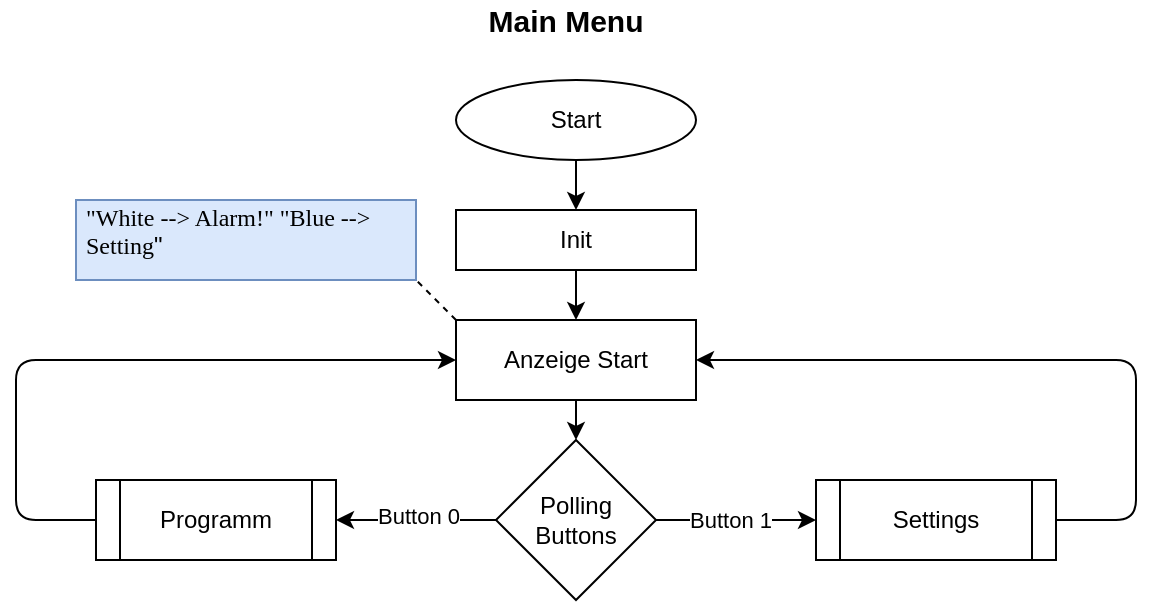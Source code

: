 <mxfile version="14.1.8" type="github" pages="5">
  <diagram id="rOT_2_1dodzJST7O1cHZ" name="Main Menu">
    <mxGraphModel dx="1550" dy="547" grid="1" gridSize="10" guides="1" tooltips="1" connect="1" arrows="1" fold="1" page="1" pageScale="1" pageWidth="827" pageHeight="1169" math="0" shadow="0">
      <root>
        <mxCell id="ULeVMZqXTmx9Lc_fdObT-0" />
        <mxCell id="ULeVMZqXTmx9Lc_fdObT-1" parent="ULeVMZqXTmx9Lc_fdObT-0" />
        <mxCell id="ULeVMZqXTmx9Lc_fdObT-3" value="&lt;b&gt;&lt;font style=&quot;font-size: 15px&quot;&gt;Main Menu&lt;/font&gt;&lt;/b&gt;" style="text;html=1;strokeColor=none;fillColor=none;align=center;verticalAlign=middle;whiteSpace=wrap;rounded=0;" parent="ULeVMZqXTmx9Lc_fdObT-1" vertex="1">
          <mxGeometry x="350" y="20" width="90" height="20" as="geometry" />
        </mxCell>
        <mxCell id="ULeVMZqXTmx9Lc_fdObT-4" value="Start" style="ellipse;whiteSpace=wrap;html=1;" parent="ULeVMZqXTmx9Lc_fdObT-1" vertex="1">
          <mxGeometry x="340" y="60" width="120" height="40" as="geometry" />
        </mxCell>
        <mxCell id="tujo50ms9TBHZp3e6txH-1" value="&lt;div&gt;Polling &lt;br&gt;&lt;/div&gt;&lt;div&gt;Buttons&lt;/div&gt;" style="rhombus;whiteSpace=wrap;html=1;strokeWidth=1;" parent="ULeVMZqXTmx9Lc_fdObT-1" vertex="1">
          <mxGeometry x="360" y="240" width="80" height="80" as="geometry" />
        </mxCell>
        <mxCell id="tujo50ms9TBHZp3e6txH-2" value="Anzeige Start" style="rounded=0;whiteSpace=wrap;html=1;strokeWidth=1;" parent="ULeVMZqXTmx9Lc_fdObT-1" vertex="1">
          <mxGeometry x="340" y="180" width="120" height="40" as="geometry" />
        </mxCell>
        <mxCell id="tujo50ms9TBHZp3e6txH-3" value="Programm" style="shape=process;whiteSpace=wrap;html=1;backgroundOutline=1;strokeWidth=1;" parent="ULeVMZqXTmx9Lc_fdObT-1" vertex="1">
          <mxGeometry x="160" y="260" width="120" height="40" as="geometry" />
        </mxCell>
        <mxCell id="tujo50ms9TBHZp3e6txH-4" value="Settings" style="shape=process;whiteSpace=wrap;html=1;backgroundOutline=1;strokeWidth=1;" parent="ULeVMZqXTmx9Lc_fdObT-1" vertex="1">
          <mxGeometry x="520" y="260" width="120" height="40" as="geometry" />
        </mxCell>
        <mxCell id="tujo50ms9TBHZp3e6txH-5" value="" style="endArrow=classic;html=1;entryX=1;entryY=0.5;entryDx=0;entryDy=0;exitX=0;exitY=0.5;exitDx=0;exitDy=0;" parent="ULeVMZqXTmx9Lc_fdObT-1" source="tujo50ms9TBHZp3e6txH-1" target="tujo50ms9TBHZp3e6txH-3" edge="1">
          <mxGeometry width="50" height="50" relative="1" as="geometry">
            <mxPoint x="290" y="360" as="sourcePoint" />
            <mxPoint x="340" y="310" as="targetPoint" />
          </mxGeometry>
        </mxCell>
        <mxCell id="tujo50ms9TBHZp3e6txH-9" value="Button 0" style="edgeLabel;html=1;align=center;verticalAlign=middle;resizable=0;points=[];" parent="tujo50ms9TBHZp3e6txH-5" vertex="1" connectable="0">
          <mxGeometry x="0.246" y="-2" relative="1" as="geometry">
            <mxPoint x="11" as="offset" />
          </mxGeometry>
        </mxCell>
        <mxCell id="tujo50ms9TBHZp3e6txH-6" value="Button 1" style="endArrow=classic;html=1;entryX=0;entryY=0.5;entryDx=0;entryDy=0;" parent="ULeVMZqXTmx9Lc_fdObT-1" source="tujo50ms9TBHZp3e6txH-1" target="tujo50ms9TBHZp3e6txH-4" edge="1">
          <mxGeometry x="-0.077" width="50" height="50" relative="1" as="geometry">
            <mxPoint x="440" y="330" as="sourcePoint" />
            <mxPoint x="510.711" y="280" as="targetPoint" />
            <mxPoint as="offset" />
          </mxGeometry>
        </mxCell>
        <mxCell id="tujo50ms9TBHZp3e6txH-7" value="" style="endArrow=classic;html=1;entryX=0.5;entryY=0;entryDx=0;entryDy=0;exitX=0.5;exitY=1;exitDx=0;exitDy=0;" parent="ULeVMZqXTmx9Lc_fdObT-1" source="tujo50ms9TBHZp3e6txH-2" target="tujo50ms9TBHZp3e6txH-1" edge="1">
          <mxGeometry width="50" height="50" relative="1" as="geometry">
            <mxPoint x="310" y="310" as="sourcePoint" />
            <mxPoint x="360" y="260" as="targetPoint" />
          </mxGeometry>
        </mxCell>
        <mxCell id="PGZxKdtXXsf-hoG0dPuT-0" value="Init" style="rounded=0;whiteSpace=wrap;html=1;strokeWidth=1;" parent="ULeVMZqXTmx9Lc_fdObT-1" vertex="1">
          <mxGeometry x="340" y="125" width="120" height="30" as="geometry" />
        </mxCell>
        <mxCell id="PGZxKdtXXsf-hoG0dPuT-1" value="" style="endArrow=classic;html=1;entryX=0.5;entryY=0;entryDx=0;entryDy=0;exitX=0.5;exitY=1;exitDx=0;exitDy=0;" parent="ULeVMZqXTmx9Lc_fdObT-1" source="ULeVMZqXTmx9Lc_fdObT-4" target="PGZxKdtXXsf-hoG0dPuT-0" edge="1">
          <mxGeometry width="50" height="50" relative="1" as="geometry">
            <mxPoint x="290" y="60" as="sourcePoint" />
            <mxPoint x="340" y="10" as="targetPoint" />
          </mxGeometry>
        </mxCell>
        <mxCell id="PGZxKdtXXsf-hoG0dPuT-3" value="" style="endArrow=classic;html=1;exitX=0.5;exitY=1;exitDx=0;exitDy=0;entryX=0.5;entryY=0;entryDx=0;entryDy=0;" parent="ULeVMZqXTmx9Lc_fdObT-1" source="PGZxKdtXXsf-hoG0dPuT-0" target="tujo50ms9TBHZp3e6txH-2" edge="1">
          <mxGeometry width="50" height="50" relative="1" as="geometry">
            <mxPoint x="390" y="140" as="sourcePoint" />
            <mxPoint x="440" y="90" as="targetPoint" />
          </mxGeometry>
        </mxCell>
        <mxCell id="PGZxKdtXXsf-hoG0dPuT-4" value="" style="endArrow=classic;html=1;exitX=0;exitY=0.5;exitDx=0;exitDy=0;entryX=0;entryY=0.5;entryDx=0;entryDy=0;" parent="ULeVMZqXTmx9Lc_fdObT-1" source="tujo50ms9TBHZp3e6txH-3" target="tujo50ms9TBHZp3e6txH-2" edge="1">
          <mxGeometry width="50" height="50" relative="1" as="geometry">
            <mxPoint x="90" y="350" as="sourcePoint" />
            <mxPoint x="140" y="300" as="targetPoint" />
            <Array as="points">
              <mxPoint x="120" y="280" />
              <mxPoint x="120" y="200" />
            </Array>
          </mxGeometry>
        </mxCell>
        <mxCell id="PGZxKdtXXsf-hoG0dPuT-5" value="" style="endArrow=classic;html=1;exitX=1;exitY=0.5;exitDx=0;exitDy=0;entryX=1;entryY=0.5;entryDx=0;entryDy=0;" parent="ULeVMZqXTmx9Lc_fdObT-1" source="tujo50ms9TBHZp3e6txH-4" target="tujo50ms9TBHZp3e6txH-2" edge="1">
          <mxGeometry width="50" height="50" relative="1" as="geometry">
            <mxPoint x="720" y="350" as="sourcePoint" />
            <mxPoint x="770" y="310" as="targetPoint" />
            <Array as="points">
              <mxPoint x="680" y="280" />
              <mxPoint x="680" y="200" />
            </Array>
          </mxGeometry>
        </mxCell>
        <mxCell id="0RazrIO-d-1Lry_KunXZ-0" value="&lt;p&gt;&lt;font face=&quot;Lucida Console&quot;&gt;&quot;White --&amp;gt; Alarm!&quot; &quot;Blue --&amp;gt; Setting&lt;/font&gt;&quot;&lt;br&gt;&lt;/p&gt;" style="text;html=1;strokeColor=#6c8ebf;fillColor=#dae8fc;spacing=5;spacingTop=-20;whiteSpace=wrap;overflow=hidden;rounded=0;" parent="ULeVMZqXTmx9Lc_fdObT-1" vertex="1">
          <mxGeometry x="150" y="120" width="170" height="40" as="geometry" />
        </mxCell>
        <mxCell id="sUHg1-Pz298uzqGLeuyY-0" value="" style="endArrow=none;dashed=1;html=1;entryX=1;entryY=1;entryDx=0;entryDy=0;exitX=0;exitY=0;exitDx=0;exitDy=0;" parent="ULeVMZqXTmx9Lc_fdObT-1" source="tujo50ms9TBHZp3e6txH-2" target="0RazrIO-d-1Lry_KunXZ-0" edge="1">
          <mxGeometry width="50" height="50" relative="1" as="geometry">
            <mxPoint x="390" y="160" as="sourcePoint" />
            <mxPoint x="440" y="110" as="targetPoint" />
          </mxGeometry>
        </mxCell>
      </root>
    </mxGraphModel>
  </diagram>
  <diagram id="Cs_5MTzE2tVfoofBbC0X" name="Settings">
    <mxGraphModel dx="1550" dy="547" grid="1" gridSize="10" guides="1" tooltips="1" connect="1" arrows="1" fold="1" page="1" pageScale="1" pageWidth="827" pageHeight="1169" math="0" shadow="0">
      <root>
        <mxCell id="uun37S1YXeA-4gwnj6Af-0" />
        <mxCell id="uun37S1YXeA-4gwnj6Af-1" parent="uun37S1YXeA-4gwnj6Af-0" />
        <mxCell id="uun37S1YXeA-4gwnj6Af-2" value="&lt;b&gt;&lt;font style=&quot;font-size: 15px&quot;&gt;Settings&lt;/font&gt;&lt;/b&gt;" style="text;html=1;strokeColor=none;fillColor=none;align=center;verticalAlign=middle;whiteSpace=wrap;rounded=0;strokeWidth=4;" parent="uun37S1YXeA-4gwnj6Af-1" vertex="1">
          <mxGeometry x="370" y="20" width="40" height="20" as="geometry" />
        </mxCell>
        <mxCell id="wjKPBIFovO-EprEUyrDN-30" style="edgeStyle=orthogonalEdgeStyle;rounded=0;orthogonalLoop=1;jettySize=auto;html=1;exitX=0.5;exitY=1;exitDx=0;exitDy=0;entryX=0.5;entryY=0;entryDx=0;entryDy=0;" parent="uun37S1YXeA-4gwnj6Af-1" source="uun37S1YXeA-4gwnj6Af-3" target="1HByYj29Go8zdHcYO53W-1" edge="1">
          <mxGeometry relative="1" as="geometry" />
        </mxCell>
        <mxCell id="uun37S1YXeA-4gwnj6Af-3" value="Start" style="ellipse;whiteSpace=wrap;html=1;" parent="uun37S1YXeA-4gwnj6Af-1" vertex="1">
          <mxGeometry x="330" y="65" width="120" height="50" as="geometry" />
        </mxCell>
        <mxCell id="wjKPBIFovO-EprEUyrDN-12" value="&amp;lt;=-1" style="edgeStyle=orthogonalEdgeStyle;rounded=0;orthogonalLoop=1;jettySize=auto;html=1;exitX=1;exitY=0.5;exitDx=0;exitDy=0;entryX=0;entryY=0.5;entryDx=0;entryDy=0;" parent="uun37S1YXeA-4gwnj6Af-1" edge="1">
          <mxGeometry relative="1" as="geometry">
            <mxPoint x="429" y="482.75" as="sourcePoint" />
            <mxPoint x="499" y="482.75" as="targetPoint" />
            <Array as="points">
              <mxPoint x="450" y="482.75" />
              <mxPoint x="450" y="482.75" />
            </Array>
          </mxGeometry>
        </mxCell>
        <mxCell id="wjKPBIFovO-EprEUyrDN-13" value="&amp;gt;=1" style="edgeStyle=orthogonalEdgeStyle;rounded=0;orthogonalLoop=1;jettySize=auto;html=1;exitX=0;exitY=0.5;exitDx=0;exitDy=0;" parent="uun37S1YXeA-4gwnj6Af-1" source="-KnNzTkH-OqxsifT787O-7" target="wjKPBIFovO-EprEUyrDN-10" edge="1">
          <mxGeometry relative="1" as="geometry" />
        </mxCell>
        <mxCell id="-KnNzTkH-OqxsifT787O-7" value="&lt;div&gt;Joystick&lt;/div&gt;&lt;div&gt;X-Wert&lt;br&gt;&lt;/div&gt;" style="rhombus;whiteSpace=wrap;html=1;" parent="uun37S1YXeA-4gwnj6Af-1" vertex="1">
          <mxGeometry x="350" y="443.75" width="80" height="80" as="geometry" />
        </mxCell>
        <mxCell id="Jq_nAqYJOBR7DEDlHNhW-0" value="&lt;p&gt;&lt;font face=&quot;Lucida Console&quot;&gt;&quot;Schwierigkeit:&amp;nbsp; &quot; &quot; [1]&amp;nbsp;&amp;nbsp; 2&amp;nbsp;&amp;nbsp;&amp;nbsp; 3&amp;nbsp;&amp;nbsp; &quot;&lt;/font&gt;&lt;br&gt;&lt;/p&gt;" style="text;html=1;strokeColor=#6c8ebf;fillColor=#dae8fc;spacing=5;spacingTop=-20;whiteSpace=wrap;overflow=hidden;rounded=0;" parent="uun37S1YXeA-4gwnj6Af-1" vertex="1">
          <mxGeometry x="530" y="610" width="140" height="35" as="geometry" />
        </mxCell>
        <mxCell id="Jq_nAqYJOBR7DEDlHNhW-2" value="&lt;div&gt;&lt;font face=&quot;Lucida Console&quot;&gt;&lt;br&gt;&lt;/font&gt;&lt;/div&gt;&lt;div&gt;&lt;font face=&quot;Lucida Console&quot;&gt;&quot;Touch Test:&amp;nbsp;&amp;nbsp;&amp;nbsp;&amp;nbsp; &quot;&lt;/font&gt;&lt;/div&gt;&lt;div&gt;&lt;font face=&quot;Lucida Console&quot;&gt;&quot;1+2+3 4 5+6 7 8 &quot;&lt;/font&gt;&lt;br&gt;&lt;/div&gt;" style="text;html=1;strokeColor=#6c8ebf;fillColor=#dae8fc;spacing=5;spacingTop=-20;whiteSpace=wrap;overflow=hidden;rounded=0;" parent="uun37S1YXeA-4gwnj6Af-1" vertex="1">
          <mxGeometry x="530" y="889" width="140" height="40" as="geometry" />
        </mxCell>
        <mxCell id="wjKPBIFovO-EprEUyrDN-29" style="edgeStyle=orthogonalEdgeStyle;rounded=0;orthogonalLoop=1;jettySize=auto;html=1;exitX=0.5;exitY=1;exitDx=0;exitDy=0;entryX=0.5;entryY=0;entryDx=0;entryDy=0;" parent="uun37S1YXeA-4gwnj6Af-1" source="1HByYj29Go8zdHcYO53W-1" target="vAqJvNbOjI83IijOuLHi-4" edge="1">
          <mxGeometry relative="1" as="geometry" />
        </mxCell>
        <mxCell id="1HByYj29Go8zdHcYO53W-1" value="LCD Anzeige 1" style="rounded=0;whiteSpace=wrap;html=1;" parent="uun37S1YXeA-4gwnj6Af-1" vertex="1">
          <mxGeometry x="330" y="165" width="120" height="30" as="geometry" />
        </mxCell>
        <mxCell id="vAqJvNbOjI83IijOuLHi-0" value="&lt;div&gt;&lt;font face=&quot;Lucida Console&quot;&gt;&lt;br&gt;&lt;/font&gt;&lt;/div&gt;&lt;div&gt;&lt;font face=&quot;Lucida Console&quot;&gt;&quot;&amp;nbsp;&amp;nbsp;&amp;nbsp; Settings&amp;nbsp;&amp;nbsp;&amp;nbsp; &quot; &quot;&amp;nbsp;&amp;nbsp;&amp;nbsp;&amp;nbsp;&amp;nbsp;&amp;nbsp;&amp;nbsp;&amp;nbsp;&amp;nbsp;&amp;nbsp;&amp;nbsp;&amp;nbsp;&amp;nbsp;&amp;nbsp;&amp;nbsp; &quot;&lt;/font&gt;&lt;/div&gt;" style="text;html=1;strokeColor=#6c8ebf;fillColor=#dae8fc;spacing=5;spacingTop=-20;whiteSpace=wrap;overflow=hidden;rounded=0;" parent="uun37S1YXeA-4gwnj6Af-1" vertex="1">
          <mxGeometry x="480" y="160" width="140" height="40" as="geometry" />
        </mxCell>
        <mxCell id="vAqJvNbOjI83IijOuLHi-1" value="&lt;div&gt;&lt;font face=&quot;Lucida Console&quot;&gt;&lt;br&gt;&lt;/font&gt;&lt;/div&gt;&lt;div&gt;&lt;font face=&quot;Lucida Console&quot;&gt;&quot;Use Joystick!&amp;nbsp;&amp;nbsp; &quot;&lt;/font&gt;&lt;/div&gt;&lt;font face=&quot;Lucida Console&quot;&gt;&quot;Return w/ White &quot;&lt;/font&gt;" style="text;html=1;strokeColor=#6c8ebf;fillColor=#dae8fc;spacing=5;spacingTop=-20;whiteSpace=wrap;overflow=hidden;rounded=0;" parent="uun37S1YXeA-4gwnj6Af-1" vertex="1">
          <mxGeometry x="480" y="210" width="140" height="40" as="geometry" />
        </mxCell>
        <mxCell id="wjKPBIFovO-EprEUyrDN-28" style="edgeStyle=orthogonalEdgeStyle;rounded=0;orthogonalLoop=1;jettySize=auto;html=1;exitX=0.5;exitY=1;exitDx=0;exitDy=0;entryX=0.5;entryY=0;entryDx=0;entryDy=0;" parent="uun37S1YXeA-4gwnj6Af-1" source="vAqJvNbOjI83IijOuLHi-4" target="mrlAL78-2xYan0Vsk7di-4" edge="1">
          <mxGeometry relative="1" as="geometry" />
        </mxCell>
        <mxCell id="vAqJvNbOjI83IijOuLHi-4" value="LCD Anzeige 2" style="rounded=0;whiteSpace=wrap;html=1;" parent="uun37S1YXeA-4gwnj6Af-1" vertex="1">
          <mxGeometry x="330" y="215" width="120" height="30" as="geometry" />
        </mxCell>
        <mxCell id="vAqJvNbOjI83IijOuLHi-6" value="&lt;p&gt;&lt;font face=&quot;Lucida Console&quot;&gt;&quot;Geraeteauswahl: &quot; &quot;[Joystick] Touch&quot;&lt;/font&gt;&lt;br&gt;&lt;/p&gt;" style="text;html=1;strokeColor=#6c8ebf;fillColor=#dae8fc;spacing=5;spacingTop=-20;whiteSpace=wrap;overflow=hidden;rounded=0;" parent="uun37S1YXeA-4gwnj6Af-1" vertex="1">
          <mxGeometry x="530" y="769" width="140" height="33.75" as="geometry" />
        </mxCell>
        <mxCell id="vAqJvNbOjI83IijOuLHi-8" value="&lt;p&gt;&lt;font face=&quot;Lucida Console&quot;&gt;&quot;Geraeteauswahl: &quot; &quot;Joystick [Touch]&quot;&lt;/font&gt;&lt;br&gt;&lt;/p&gt;" style="text;html=1;strokeColor=#6c8ebf;fillColor=#dae8fc;spacing=5;spacingTop=-20;whiteSpace=wrap;overflow=hidden;rounded=0;" parent="uun37S1YXeA-4gwnj6Af-1" vertex="1">
          <mxGeometry x="530" y="807.75" width="140" height="33.75" as="geometry" />
        </mxCell>
        <mxCell id="vAqJvNbOjI83IijOuLHi-11" value="&lt;p&gt;&lt;font face=&quot;Lucida Console&quot;&gt;&quot;Schwierigkeit:&amp;nbsp; &quot; &quot;&amp;nbsp; 1&amp;nbsp;&amp;nbsp; [2] &amp;nbsp; 3&amp;nbsp;&amp;nbsp; &quot;&lt;/font&gt;&lt;br&gt;&lt;/p&gt;" style="text;html=1;strokeColor=#6c8ebf;fillColor=#dae8fc;spacing=5;spacingTop=-20;whiteSpace=wrap;overflow=hidden;rounded=0;" parent="uun37S1YXeA-4gwnj6Af-1" vertex="1">
          <mxGeometry x="530" y="650" width="140" height="35" as="geometry" />
        </mxCell>
        <mxCell id="vAqJvNbOjI83IijOuLHi-14" value="&lt;div&gt;&lt;font face=&quot;Lucida Console&quot;&gt;&lt;br&gt;&lt;/font&gt;&lt;/div&gt;&lt;div&gt;&lt;font face=&quot;Lucida Console&quot;&gt;&quot;Joystick Test:&amp;nbsp; &quot; &quot;Push Joystick&amp;nbsp;&amp;nbsp; &quot;&lt;/font&gt;&lt;/div&gt;" style="text;html=1;strokeColor=#6c8ebf;fillColor=#dae8fc;spacing=5;spacingTop=-20;whiteSpace=wrap;overflow=hidden;rounded=0;" parent="uun37S1YXeA-4gwnj6Af-1" vertex="1">
          <mxGeometry x="530" y="985" width="140" height="40" as="geometry" />
        </mxCell>
        <mxCell id="vAqJvNbOjI83IijOuLHi-15" value="&lt;div&gt;&lt;font face=&quot;Lucida Console&quot;&gt;&lt;br&gt;&lt;/font&gt;&lt;/div&gt;&lt;div&gt;&lt;font face=&quot;Lucida Console&quot;&gt;&quot;X:&amp;nbsp; 405 &amp;nbsp; &amp;nbsp;&amp;nbsp;&amp;nbsp;&amp;nbsp;&amp;nbsp; &quot;&lt;/font&gt;&lt;/div&gt;&lt;font face=&quot;Lucida Console&quot;&gt;&quot;Y:&amp;nbsp; 451 &amp;nbsp;&amp;nbsp;&amp;nbsp;&amp;nbsp;&amp;nbsp;&amp;nbsp;&amp;nbsp; &quot;&lt;/font&gt;" style="text;html=1;strokeColor=#6c8ebf;fillColor=#dae8fc;spacing=5;spacingTop=-20;whiteSpace=wrap;overflow=hidden;rounded=0;" parent="uun37S1YXeA-4gwnj6Af-1" vertex="1">
          <mxGeometry x="530" y="1031" width="140" height="40" as="geometry" />
        </mxCell>
        <mxCell id="mrlAL78-2xYan0Vsk7di-1" value="&lt;p&gt;&lt;font face=&quot;Lucida Console&quot;&gt;&quot;Schwierigkeit:&amp;nbsp; &quot; &quot;&amp;nbsp; 1&amp;nbsp;&amp;nbsp;&amp;nbsp; 2&amp;nbsp;&amp;nbsp; [3]&amp;nbsp; &quot;&lt;/font&gt;&lt;br&gt;&lt;/p&gt;" style="text;html=1;strokeColor=#6c8ebf;fillColor=#dae8fc;spacing=5;spacingTop=-20;whiteSpace=wrap;overflow=hidden;rounded=0;" parent="uun37S1YXeA-4gwnj6Af-1" vertex="1">
          <mxGeometry x="530" y="690" width="140" height="35" as="geometry" />
        </mxCell>
        <mxCell id="77kqG6WdW_Cnqp1EFLJf-6" style="edgeStyle=orthogonalEdgeStyle;rounded=0;orthogonalLoop=1;jettySize=auto;html=1;exitX=0.5;exitY=1;exitDx=0;exitDy=0;entryX=0.5;entryY=0;entryDx=0;entryDy=0;" parent="uun37S1YXeA-4gwnj6Af-1" source="mrlAL78-2xYan0Vsk7di-4" target="77kqG6WdW_Cnqp1EFLJf-1" edge="1">
          <mxGeometry relative="1" as="geometry" />
        </mxCell>
        <mxCell id="mrlAL78-2xYan0Vsk7di-4" value="Poll Joystick &amp;amp; Button " style="rounded=0;whiteSpace=wrap;html=1;" parent="uun37S1YXeA-4gwnj6Af-1" vertex="1">
          <mxGeometry x="330" y="270" width="120" height="30" as="geometry" />
        </mxCell>
        <mxCell id="wjKPBIFovO-EprEUyrDN-24" style="edgeStyle=orthogonalEdgeStyle;rounded=0;orthogonalLoop=1;jettySize=auto;html=1;exitX=1;exitY=0.5;exitDx=0;exitDy=0;entryX=1;entryY=0.5;entryDx=0;entryDy=0;" parent="uun37S1YXeA-4gwnj6Af-1" source="wjKPBIFovO-EprEUyrDN-2" target="mrlAL78-2xYan0Vsk7di-4" edge="1">
          <mxGeometry relative="1" as="geometry" />
        </mxCell>
        <mxCell id="wjKPBIFovO-EprEUyrDN-2" value="Choose Difficulty" style="shape=process;whiteSpace=wrap;html=1;backgroundOutline=1;" parent="uun37S1YXeA-4gwnj6Af-1" vertex="1">
          <mxGeometry x="510" y="578.75" width="170" height="25" as="geometry" />
        </mxCell>
        <mxCell id="08cTuWnzyetX0roK-11g-23" style="edgeStyle=orthogonalEdgeStyle;rounded=0;orthogonalLoop=1;jettySize=auto;html=1;exitX=1;exitY=0.5;exitDx=0;exitDy=0;" parent="uun37S1YXeA-4gwnj6Af-1" source="wjKPBIFovO-EprEUyrDN-3" edge="1">
          <mxGeometry relative="1" as="geometry">
            <mxPoint x="700" y="590" as="targetPoint" />
          </mxGeometry>
        </mxCell>
        <mxCell id="wjKPBIFovO-EprEUyrDN-3" value="Choose Device" style="shape=process;whiteSpace=wrap;html=1;backgroundOutline=1;" parent="uun37S1YXeA-4gwnj6Af-1" vertex="1">
          <mxGeometry x="510" y="740" width="170" height="23.12" as="geometry" />
        </mxCell>
        <mxCell id="wjKPBIFovO-EprEUyrDN-16" style="edgeStyle=orthogonalEdgeStyle;rounded=0;orthogonalLoop=1;jettySize=auto;html=1;exitX=0.5;exitY=1;exitDx=0;exitDy=0;" parent="uun37S1YXeA-4gwnj6Af-1" source="wjKPBIFovO-EprEUyrDN-8" edge="1">
          <mxGeometry relative="1" as="geometry">
            <mxPoint x="390" y="578.75" as="targetPoint" />
          </mxGeometry>
        </mxCell>
        <mxCell id="wjKPBIFovO-EprEUyrDN-8" value="Setting Pos +" style="rounded=0;whiteSpace=wrap;html=1;" parent="uun37S1YXeA-4gwnj6Af-1" vertex="1">
          <mxGeometry x="500" y="468.75" width="120" height="30" as="geometry" />
        </mxCell>
        <mxCell id="wjKPBIFovO-EprEUyrDN-15" style="edgeStyle=orthogonalEdgeStyle;rounded=0;orthogonalLoop=1;jettySize=auto;html=1;exitX=0.5;exitY=0;exitDx=0;exitDy=0;entryX=0.5;entryY=0;entryDx=0;entryDy=0;" parent="uun37S1YXeA-4gwnj6Af-1" source="wjKPBIFovO-EprEUyrDN-10" target="wjKPBIFovO-EprEUyrDN-14" edge="1">
          <mxGeometry relative="1" as="geometry" />
        </mxCell>
        <mxCell id="wjKPBIFovO-EprEUyrDN-10" value="Setting Pos -" style="rounded=0;whiteSpace=wrap;html=1;direction=west;" parent="uun37S1YXeA-4gwnj6Af-1" vertex="1">
          <mxGeometry x="160" y="468.75" width="120" height="30" as="geometry" />
        </mxCell>
        <mxCell id="wjKPBIFovO-EprEUyrDN-17" value="0" style="edgeStyle=orthogonalEdgeStyle;rounded=0;orthogonalLoop=1;jettySize=auto;html=1;exitX=1;exitY=0.5;exitDx=0;exitDy=0;entryX=0;entryY=0.5;entryDx=0;entryDy=0;" parent="uun37S1YXeA-4gwnj6Af-1" source="wjKPBIFovO-EprEUyrDN-14" target="wjKPBIFovO-EprEUyrDN-2" edge="1">
          <mxGeometry relative="1" as="geometry" />
        </mxCell>
        <mxCell id="wjKPBIFovO-EprEUyrDN-20" style="edgeStyle=orthogonalEdgeStyle;rounded=0;orthogonalLoop=1;jettySize=auto;html=1;exitX=1;exitY=1;exitDx=0;exitDy=0;entryX=0;entryY=0.5;entryDx=0;entryDy=0;" parent="uun37S1YXeA-4gwnj6Af-1" source="wjKPBIFovO-EprEUyrDN-14" target="wjKPBIFovO-EprEUyrDN-3" edge="1">
          <mxGeometry relative="1" as="geometry">
            <Array as="points">
              <mxPoint x="440" y="639" />
              <mxPoint x="440" y="752" />
            </Array>
          </mxGeometry>
        </mxCell>
        <mxCell id="wjKPBIFovO-EprEUyrDN-23" value="1" style="edgeLabel;html=1;align=center;verticalAlign=middle;resizable=0;points=[];" parent="wjKPBIFovO-EprEUyrDN-20" vertex="1" connectable="0">
          <mxGeometry x="-0.226" relative="1" as="geometry">
            <mxPoint as="offset" />
          </mxGeometry>
        </mxCell>
        <mxCell id="wjKPBIFovO-EprEUyrDN-21" value="2" style="edgeStyle=orthogonalEdgeStyle;rounded=0;orthogonalLoop=1;jettySize=auto;html=1;exitX=0.5;exitY=1;exitDx=0;exitDy=0;entryX=0;entryY=0.5;entryDx=0;entryDy=0;" parent="uun37S1YXeA-4gwnj6Af-1" source="wjKPBIFovO-EprEUyrDN-14" target="wjKPBIFovO-EprEUyrDN-18" edge="1">
          <mxGeometry relative="1" as="geometry" />
        </mxCell>
        <mxCell id="08cTuWnzyetX0roK-11g-17" style="edgeStyle=orthogonalEdgeStyle;rounded=0;orthogonalLoop=1;jettySize=auto;html=1;exitX=0;exitY=1;exitDx=0;exitDy=0;entryX=0;entryY=0.5;entryDx=0;entryDy=0;" parent="uun37S1YXeA-4gwnj6Af-1" source="wjKPBIFovO-EprEUyrDN-14" target="wjKPBIFovO-EprEUyrDN-19" edge="1">
          <mxGeometry relative="1" as="geometry">
            <Array as="points">
              <mxPoint x="340" y="639" />
              <mxPoint x="340" y="968" />
            </Array>
          </mxGeometry>
        </mxCell>
        <mxCell id="08cTuWnzyetX0roK-11g-19" value="3" style="edgeLabel;html=1;align=center;verticalAlign=middle;resizable=0;points=[];" parent="08cTuWnzyetX0roK-11g-17" vertex="1" connectable="0">
          <mxGeometry x="0.604" relative="1" as="geometry">
            <mxPoint as="offset" />
          </mxGeometry>
        </mxCell>
        <mxCell id="wjKPBIFovO-EprEUyrDN-14" value="Setting Pos?" style="rhombus;whiteSpace=wrap;html=1;" parent="uun37S1YXeA-4gwnj6Af-1" vertex="1">
          <mxGeometry x="350" y="578.75" width="80" height="80" as="geometry" />
        </mxCell>
        <mxCell id="08cTuWnzyetX0roK-11g-24" style="edgeStyle=orthogonalEdgeStyle;rounded=0;orthogonalLoop=1;jettySize=auto;html=1;exitX=1;exitY=0.5;exitDx=0;exitDy=0;" parent="uun37S1YXeA-4gwnj6Af-1" source="wjKPBIFovO-EprEUyrDN-18" edge="1">
          <mxGeometry relative="1" as="geometry">
            <mxPoint x="700" y="750" as="targetPoint" />
          </mxGeometry>
        </mxCell>
        <mxCell id="wjKPBIFovO-EprEUyrDN-18" value="Touch test" style="shape=process;whiteSpace=wrap;html=1;backgroundOutline=1;" parent="uun37S1YXeA-4gwnj6Af-1" vertex="1">
          <mxGeometry x="510" y="860" width="170" height="23.12" as="geometry" />
        </mxCell>
        <mxCell id="08cTuWnzyetX0roK-11g-25" style="edgeStyle=orthogonalEdgeStyle;rounded=0;orthogonalLoop=1;jettySize=auto;html=1;exitX=1;exitY=0.5;exitDx=0;exitDy=0;" parent="uun37S1YXeA-4gwnj6Af-1" source="wjKPBIFovO-EprEUyrDN-19" edge="1">
          <mxGeometry relative="1" as="geometry">
            <mxPoint x="700" y="870" as="targetPoint" />
          </mxGeometry>
        </mxCell>
        <mxCell id="wjKPBIFovO-EprEUyrDN-19" value="Joystick test" style="shape=process;whiteSpace=wrap;html=1;backgroundOutline=1;" parent="uun37S1YXeA-4gwnj6Af-1" vertex="1">
          <mxGeometry x="510" y="956.88" width="170" height="23.12" as="geometry" />
        </mxCell>
        <mxCell id="77kqG6WdW_Cnqp1EFLJf-3" value="False" style="edgeStyle=orthogonalEdgeStyle;rounded=0;orthogonalLoop=1;jettySize=auto;html=1;exitX=0.5;exitY=1;exitDx=0;exitDy=0;entryX=0.5;entryY=0;entryDx=0;entryDy=0;" parent="uun37S1YXeA-4gwnj6Af-1" source="77kqG6WdW_Cnqp1EFLJf-1" target="-KnNzTkH-OqxsifT787O-7" edge="1">
          <mxGeometry relative="1" as="geometry" />
        </mxCell>
        <mxCell id="77kqG6WdW_Cnqp1EFLJf-4" value="True" style="edgeStyle=orthogonalEdgeStyle;rounded=0;orthogonalLoop=1;jettySize=auto;html=1;exitX=0;exitY=0.5;exitDx=0;exitDy=0;" parent="uun37S1YXeA-4gwnj6Af-1" source="77kqG6WdW_Cnqp1EFLJf-1" edge="1">
          <mxGeometry relative="1" as="geometry">
            <mxPoint x="270" y="355" as="targetPoint" />
          </mxGeometry>
        </mxCell>
        <mxCell id="77kqG6WdW_Cnqp1EFLJf-1" value="&lt;div&gt;Button 0?&lt;br&gt;&lt;/div&gt;" style="rhombus;whiteSpace=wrap;html=1;" parent="uun37S1YXeA-4gwnj6Af-1" vertex="1">
          <mxGeometry x="350" y="315" width="80" height="80" as="geometry" />
        </mxCell>
        <mxCell id="77kqG6WdW_Cnqp1EFLJf-5" value="Return to Main" style="ellipse;whiteSpace=wrap;html=1;" parent="uun37S1YXeA-4gwnj6Af-1" vertex="1">
          <mxGeometry x="150" y="330" width="120" height="50" as="geometry" />
        </mxCell>
      </root>
    </mxGraphModel>
  </diagram>
  <diagram id="aKbDtMCXZxBv86g-48Vn" name="Programm">
    <mxGraphModel dx="1550" dy="547" grid="1" gridSize="10" guides="1" tooltips="1" connect="1" arrows="1" fold="1" page="1" pageScale="1" pageWidth="827" pageHeight="1169" math="0" shadow="0">
      <root>
        <mxCell id="KEhaxL_38UV0xd30VIly-0" />
        <mxCell id="KEhaxL_38UV0xd30VIly-1" parent="KEhaxL_38UV0xd30VIly-0" />
        <mxCell id="KEhaxL_38UV0xd30VIly-2" value="&lt;b&gt;&lt;font style=&quot;font-size: 15px&quot;&gt;Programm ausführung&lt;/font&gt;&lt;/b&gt;" style="text;html=1;strokeColor=none;fillColor=none;align=center;verticalAlign=middle;whiteSpace=wrap;rounded=0;" parent="KEhaxL_38UV0xd30VIly-1" vertex="1">
          <mxGeometry x="380" y="20" width="30" height="20" as="geometry" />
        </mxCell>
        <mxCell id="KEhaxL_38UV0xd30VIly-3" value="Start" style="ellipse;whiteSpace=wrap;html=1;" parent="KEhaxL_38UV0xd30VIly-1" vertex="1">
          <mxGeometry x="340" y="60" width="120" height="33" as="geometry" />
        </mxCell>
        <mxCell id="w4U5owQXirnziFyodLbK-1" value="LCD Anzeige 1" style="rounded=0;whiteSpace=wrap;html=1;strokeWidth=1;" parent="KEhaxL_38UV0xd30VIly-1" vertex="1">
          <mxGeometry x="340" y="123" width="120" height="30" as="geometry" />
        </mxCell>
        <mxCell id="w4U5owQXirnziFyodLbK-2" value="" style="endArrow=classic;html=1;exitX=0.5;exitY=1;exitDx=0;exitDy=0;entryX=0.5;entryY=0;entryDx=0;entryDy=0;" parent="KEhaxL_38UV0xd30VIly-1" source="KEhaxL_38UV0xd30VIly-3" target="w4U5owQXirnziFyodLbK-1" edge="1">
          <mxGeometry width="50" height="50" relative="1" as="geometry">
            <mxPoint x="170" y="193" as="sourcePoint" />
            <mxPoint x="220" y="143" as="targetPoint" />
          </mxGeometry>
        </mxCell>
        <mxCell id="4A0vGVJmUOQ4t2wKJRQN-0" value="&lt;div&gt;&lt;font face=&quot;Lucida Console&quot;&gt;&lt;br&gt;&lt;/font&gt;&lt;/div&gt;&lt;div&gt;&lt;font face=&quot;Lucida Console&quot;&gt;&quot;Alarm! Wach auf!&quot;&lt;/font&gt;&lt;/div&gt;&lt;font face=&quot;Lucida Console&quot;&gt;&quot;&amp;lt;Beep Beep Beep&amp;gt;&quot;&lt;/font&gt;" style="text;html=1;strokeColor=#6c8ebf;fillColor=#dae8fc;spacing=5;spacingTop=-20;whiteSpace=wrap;overflow=hidden;rounded=0;" parent="KEhaxL_38UV0xd30VIly-1" vertex="1">
          <mxGeometry x="499" y="118" width="140" height="40" as="geometry" />
        </mxCell>
        <mxCell id="4A0vGVJmUOQ4t2wKJRQN-9" value="1" style="edgeStyle=orthogonalEdgeStyle;rounded=0;orthogonalLoop=1;jettySize=auto;html=1;exitX=0;exitY=0.5;exitDx=0;exitDy=0;" parent="KEhaxL_38UV0xd30VIly-1" source="4A0vGVJmUOQ4t2wKJRQN-1" edge="1">
          <mxGeometry relative="1" as="geometry">
            <mxPoint x="270" y="225" as="targetPoint" />
          </mxGeometry>
        </mxCell>
        <mxCell id="4A0vGVJmUOQ4t2wKJRQN-10" value="0" style="edgeStyle=orthogonalEdgeStyle;rounded=0;orthogonalLoop=1;jettySize=auto;html=1;exitX=1;exitY=0.5;exitDx=0;exitDy=0;entryX=0;entryY=0.5;entryDx=0;entryDy=0;" parent="KEhaxL_38UV0xd30VIly-1" source="4A0vGVJmUOQ4t2wKJRQN-1" target="4A0vGVJmUOQ4t2wKJRQN-6" edge="1">
          <mxGeometry relative="1" as="geometry" />
        </mxCell>
        <mxCell id="4A0vGVJmUOQ4t2wKJRQN-1" value="if (get_device())" style="rhombus;whiteSpace=wrap;html=1;" parent="KEhaxL_38UV0xd30VIly-1" vertex="1">
          <mxGeometry x="350" y="180" width="100" height="90" as="geometry" />
        </mxCell>
        <mxCell id="4A0vGVJmUOQ4t2wKJRQN-2" value="" style="endArrow=classic;html=1;exitX=0.5;exitY=1;exitDx=0;exitDy=0;entryX=0.5;entryY=0;entryDx=0;entryDy=0;" parent="KEhaxL_38UV0xd30VIly-1" source="w4U5owQXirnziFyodLbK-1" target="4A0vGVJmUOQ4t2wKJRQN-1" edge="1">
          <mxGeometry width="50" height="50" relative="1" as="geometry">
            <mxPoint x="400" y="153" as="sourcePoint" />
            <mxPoint x="400" y="240" as="targetPoint" />
          </mxGeometry>
        </mxCell>
        <mxCell id="4A0vGVJmUOQ4t2wKJRQN-3" value="&lt;div&gt;&lt;font face=&quot;Lucida Console&quot;&gt;&lt;br&gt;&lt;/font&gt;&lt;/div&gt;&lt;div&gt;&lt;font face=&quot;Lucida Console&quot;&gt;&quot;Stop den Arlam! &quot;&lt;/font&gt;&lt;/div&gt;&lt;font face=&quot;Lucida Console&quot;&gt;&quot;---&amp;lt;Joystick&amp;gt;---&quot;&lt;/font&gt;" style="text;html=1;strokeColor=#6c8ebf;fillColor=#dae8fc;spacing=5;spacingTop=-20;whiteSpace=wrap;overflow=hidden;rounded=0;" parent="KEhaxL_38UV0xd30VIly-1" vertex="1">
          <mxGeometry x="499" y="250" width="140" height="40" as="geometry" />
        </mxCell>
        <mxCell id="4A0vGVJmUOQ4t2wKJRQN-4" value="&lt;div&gt;&lt;font face=&quot;Lucida Console&quot;&gt;&lt;br&gt;&lt;/font&gt;&lt;/div&gt;&lt;div&gt;&lt;font face=&quot;Lucida Console&quot;&gt;&quot;Stop den Arlam! &quot;&lt;/font&gt;&lt;/div&gt;&lt;font face=&quot;Lucida Console&quot;&gt;&quot;----&amp;lt;Touch&amp;gt;-----&quot;&lt;/font&gt;" style="text;html=1;strokeColor=#6c8ebf;fillColor=#dae8fc;spacing=5;spacingTop=-20;whiteSpace=wrap;overflow=hidden;rounded=0;" parent="KEhaxL_38UV0xd30VIly-1" vertex="1">
          <mxGeometry x="159" y="250" width="140" height="40" as="geometry" />
        </mxCell>
        <mxCell id="4A0vGVJmUOQ4t2wKJRQN-11" style="edgeStyle=orthogonalEdgeStyle;rounded=0;orthogonalLoop=1;jettySize=auto;html=1;exitX=0;exitY=0.5;exitDx=0;exitDy=0;" parent="KEhaxL_38UV0xd30VIly-1" source="4A0vGVJmUOQ4t2wKJRQN-5" edge="1">
          <mxGeometry relative="1" as="geometry">
            <mxPoint x="400" y="330" as="targetPoint" />
            <Array as="points">
              <mxPoint x="140" y="225" />
              <mxPoint x="140" y="300" />
              <mxPoint x="400" y="300" />
            </Array>
          </mxGeometry>
        </mxCell>
        <mxCell id="4A0vGVJmUOQ4t2wKJRQN-5" value="LCD Anzeige Device" style="rounded=0;whiteSpace=wrap;html=1;strokeWidth=1;" parent="KEhaxL_38UV0xd30VIly-1" vertex="1">
          <mxGeometry x="159" y="210" width="120" height="30" as="geometry" />
        </mxCell>
        <mxCell id="4A0vGVJmUOQ4t2wKJRQN-12" style="edgeStyle=orthogonalEdgeStyle;rounded=0;orthogonalLoop=1;jettySize=auto;html=1;exitX=1;exitY=0.5;exitDx=0;exitDy=0;entryX=0.5;entryY=0;entryDx=0;entryDy=0;" parent="KEhaxL_38UV0xd30VIly-1" source="4A0vGVJmUOQ4t2wKJRQN-6" target="4A0vGVJmUOQ4t2wKJRQN-14" edge="1">
          <mxGeometry relative="1" as="geometry">
            <mxPoint x="400" y="330" as="targetPoint" />
            <Array as="points">
              <mxPoint x="660" y="225" />
              <mxPoint x="660" y="300" />
              <mxPoint x="400" y="300" />
            </Array>
          </mxGeometry>
        </mxCell>
        <mxCell id="4A0vGVJmUOQ4t2wKJRQN-6" value="LCD Anzeige Device" style="rounded=0;whiteSpace=wrap;html=1;strokeWidth=1;" parent="KEhaxL_38UV0xd30VIly-1" vertex="1">
          <mxGeometry x="520" y="210" width="120" height="30" as="geometry" />
        </mxCell>
        <mxCell id="4A0vGVJmUOQ4t2wKJRQN-13" value="&lt;div&gt;&lt;font face=&quot;Lucida Console&quot;&gt;&lt;br&gt;&lt;/font&gt;&lt;/div&gt;&lt;div&gt;&lt;font face=&quot;Lucida Console&quot;&gt;&quot;Schwierigkeit:&amp;nbsp; &quot;&lt;/font&gt;&lt;/div&gt;&lt;font face=&quot;Lucida Console&quot;&gt;&quot;&amp;nbsp;&amp;nbsp;&amp;nbsp;&amp;nbsp; .:| |:.&amp;nbsp; &amp;nbsp; &quot;&lt;/font&gt;" style="text;html=1;strokeColor=#6c8ebf;fillColor=#dae8fc;spacing=5;spacingTop=-20;whiteSpace=wrap;overflow=hidden;rounded=0;" parent="KEhaxL_38UV0xd30VIly-1" vertex="1">
          <mxGeometry x="495" y="325" width="140" height="40" as="geometry" />
        </mxCell>
        <mxCell id="4A0vGVJmUOQ4t2wKJRQN-19" style="edgeStyle=orthogonalEdgeStyle;rounded=0;orthogonalLoop=1;jettySize=auto;html=1;exitX=0.5;exitY=1;exitDx=0;exitDy=0;entryX=0.5;entryY=0;entryDx=0;entryDy=0;" parent="KEhaxL_38UV0xd30VIly-1" source="4A0vGVJmUOQ4t2wKJRQN-14" target="4A0vGVJmUOQ4t2wKJRQN-17" edge="1">
          <mxGeometry relative="1" as="geometry" />
        </mxCell>
        <mxCell id="4A0vGVJmUOQ4t2wKJRQN-14" value="LCD Anzeige Difficulity" style="rounded=0;whiteSpace=wrap;html=1;strokeWidth=1;" parent="KEhaxL_38UV0xd30VIly-1" vertex="1">
          <mxGeometry x="335" y="330" width="130" height="30" as="geometry" />
        </mxCell>
        <mxCell id="4A0vGVJmUOQ4t2wKJRQN-22" style="edgeStyle=orthogonalEdgeStyle;rounded=0;orthogonalLoop=1;jettySize=auto;html=1;exitX=0.5;exitY=1;exitDx=0;exitDy=0;entryX=0.5;entryY=0;entryDx=0;entryDy=0;" parent="KEhaxL_38UV0xd30VIly-1" source="4A0vGVJmUOQ4t2wKJRQN-17" target="4A0vGVJmUOQ4t2wKJRQN-18" edge="1">
          <mxGeometry relative="1" as="geometry" />
        </mxCell>
        <mxCell id="4A0vGVJmUOQ4t2wKJRQN-17" value="lcd_set_cursor(1, 8);" style="shape=process;whiteSpace=wrap;html=1;backgroundOutline=1;strokeWidth=1;" parent="KEhaxL_38UV0xd30VIly-1" vertex="1">
          <mxGeometry x="320" y="380" width="160" height="30" as="geometry" />
        </mxCell>
        <mxCell id="4A0vGVJmUOQ4t2wKJRQN-30" style="edgeStyle=orthogonalEdgeStyle;rounded=0;orthogonalLoop=1;jettySize=auto;html=1;exitX=0.5;exitY=1;exitDx=0;exitDy=0;entryX=0.5;entryY=0;entryDx=0;entryDy=0;" parent="KEhaxL_38UV0xd30VIly-1" source="4A0vGVJmUOQ4t2wKJRQN-18" target="4A0vGVJmUOQ4t2wKJRQN-24" edge="1">
          <mxGeometry relative="1" as="geometry" />
        </mxCell>
        <mxCell id="4A0vGVJmUOQ4t2wKJRQN-18" value="lcd_print_char(get_difficulty()+ 0x31);" style="shape=process;whiteSpace=wrap;html=1;backgroundOutline=1;strokeWidth=1;" parent="KEhaxL_38UV0xd30VIly-1" vertex="1">
          <mxGeometry x="270" y="430" width="260" height="30" as="geometry" />
        </mxCell>
        <mxCell id="4A0vGVJmUOQ4t2wKJRQN-23" value="&lt;div&gt;&lt;font face=&quot;Lucida Console&quot;&gt;&lt;br&gt;&lt;/font&gt;&lt;/div&gt;&lt;div&gt;&lt;font face=&quot;Lucida Console&quot;&gt;&quot;Schwierigkeit:&amp;nbsp; &quot;&lt;/font&gt;&lt;/div&gt;&lt;font face=&quot;Lucida Console&quot;&gt;&quot;&amp;nbsp;&amp;nbsp;&amp;nbsp;&amp;nbsp; .:|1|:.&amp;nbsp; &amp;nbsp; &quot;&lt;/font&gt;" style="text;html=1;strokeColor=#6c8ebf;fillColor=#dae8fc;spacing=5;spacingTop=-20;whiteSpace=wrap;overflow=hidden;rounded=0;" parent="KEhaxL_38UV0xd30VIly-1" vertex="1">
          <mxGeometry x="555" y="425" width="140" height="40" as="geometry" />
        </mxCell>
        <mxCell id="4A0vGVJmUOQ4t2wKJRQN-25" value="0" style="edgeStyle=orthogonalEdgeStyle;rounded=0;orthogonalLoop=1;jettySize=auto;html=1;exitX=1;exitY=0.5;exitDx=0;exitDy=0;entryX=0;entryY=0.5;entryDx=0;entryDy=0;" parent="KEhaxL_38UV0xd30VIly-1" source="4A0vGVJmUOQ4t2wKJRQN-24" target="4A0vGVJmUOQ4t2wKJRQN-27" edge="1">
          <mxGeometry relative="1" as="geometry">
            <mxPoint x="520" y="525" as="targetPoint" />
          </mxGeometry>
        </mxCell>
        <mxCell id="4A0vGVJmUOQ4t2wKJRQN-29" value="1" style="edgeStyle=orthogonalEdgeStyle;rounded=0;orthogonalLoop=1;jettySize=auto;html=1;exitX=0;exitY=0.5;exitDx=0;exitDy=0;entryX=1;entryY=0.5;entryDx=0;entryDy=0;" parent="KEhaxL_38UV0xd30VIly-1" source="4A0vGVJmUOQ4t2wKJRQN-24" target="4A0vGVJmUOQ4t2wKJRQN-28" edge="1">
          <mxGeometry relative="1" as="geometry" />
        </mxCell>
        <mxCell id="4A0vGVJmUOQ4t2wKJRQN-24" value="if (get_device())" style="rhombus;whiteSpace=wrap;html=1;" parent="KEhaxL_38UV0xd30VIly-1" vertex="1">
          <mxGeometry x="350" y="480" width="100" height="90" as="geometry" />
        </mxCell>
        <mxCell id="4A0vGVJmUOQ4t2wKJRQN-35" style="edgeStyle=orthogonalEdgeStyle;rounded=0;orthogonalLoop=1;jettySize=auto;html=1;exitX=0.5;exitY=1;exitDx=0;exitDy=0;entryX=1;entryY=0.5;entryDx=0;entryDy=0;" parent="KEhaxL_38UV0xd30VIly-1" source="4A0vGVJmUOQ4t2wKJRQN-27" target="4A0vGVJmUOQ4t2wKJRQN-33" edge="1">
          <mxGeometry relative="1" as="geometry" />
        </mxCell>
        <mxCell id="4A0vGVJmUOQ4t2wKJRQN-27" value="Joystick Programm" style="shape=process;whiteSpace=wrap;html=1;backgroundOutline=1;strokeWidth=1;" parent="KEhaxL_38UV0xd30VIly-1" vertex="1">
          <mxGeometry x="520" y="511.25" width="135" height="27.5" as="geometry" />
        </mxCell>
        <mxCell id="4A0vGVJmUOQ4t2wKJRQN-34" style="edgeStyle=orthogonalEdgeStyle;rounded=0;orthogonalLoop=1;jettySize=auto;html=1;exitX=0.5;exitY=1;exitDx=0;exitDy=0;entryX=0;entryY=0.5;entryDx=0;entryDy=0;" parent="KEhaxL_38UV0xd30VIly-1" source="4A0vGVJmUOQ4t2wKJRQN-28" target="4A0vGVJmUOQ4t2wKJRQN-33" edge="1">
          <mxGeometry relative="1" as="geometry" />
        </mxCell>
        <mxCell id="4A0vGVJmUOQ4t2wKJRQN-28" value="Touch Programm" style="shape=process;whiteSpace=wrap;html=1;backgroundOutline=1;strokeWidth=1;" parent="KEhaxL_38UV0xd30VIly-1" vertex="1">
          <mxGeometry x="159" y="511.25" width="120" height="27.5" as="geometry" />
        </mxCell>
        <mxCell id="4A0vGVJmUOQ4t2wKJRQN-33" value="Return to Main" style="ellipse;whiteSpace=wrap;html=1;strokeWidth=1;" parent="KEhaxL_38UV0xd30VIly-1" vertex="1">
          <mxGeometry x="340" y="585" width="120" height="35" as="geometry" />
        </mxCell>
      </root>
    </mxGraphModel>
  </diagram>
  <diagram id="DA1pJhKhQm84i91Z6nkL" name="Touch">
    <mxGraphModel dx="1550" dy="547" grid="1" gridSize="10" guides="1" tooltips="1" connect="1" arrows="1" fold="1" page="1" pageScale="1" pageWidth="827" pageHeight="1169" math="0" shadow="0">
      <root>
        <mxCell id="1ppHwi-NvwBJnUBROgsM-0" />
        <mxCell id="1ppHwi-NvwBJnUBROgsM-1" parent="1ppHwi-NvwBJnUBROgsM-0" />
        <mxCell id="HJ2tnnet9dO_6xSTzEu2-0" value="" style="endArrow=classic;html=1;exitX=0;exitY=0.5;exitDx=0;exitDy=0;entryX=0.5;entryY=0;entryDx=0;entryDy=0;" edge="1" parent="1ppHwi-NvwBJnUBROgsM-1" target="HJ2tnnet9dO_6xSTzEu2-23">
          <mxGeometry width="50" height="50" relative="1" as="geometry">
            <mxPoint x="605" y="10" as="sourcePoint" />
            <mxPoint x="465" y="85" as="targetPoint" />
            <Array as="points">
              <mxPoint x="465" y="10" />
            </Array>
          </mxGeometry>
        </mxCell>
        <mxCell id="HJ2tnnet9dO_6xSTzEu2-1" value="0" style="edgeLabel;html=1;align=center;verticalAlign=middle;resizable=0;points=[];" vertex="1" connectable="0" parent="HJ2tnnet9dO_6xSTzEu2-0">
          <mxGeometry x="-0.674" y="2" relative="1" as="geometry">
            <mxPoint y="-2" as="offset" />
          </mxGeometry>
        </mxCell>
        <mxCell id="HJ2tnnet9dO_6xSTzEu2-2" value="&lt;div&gt;Anzeige &lt;br&gt;&lt;/div&gt;&lt;div&gt;Richtungen&lt;br&gt;&lt;/div&gt;" style="rounded=0;whiteSpace=wrap;html=1;strokeWidth=1;" vertex="1" parent="1ppHwi-NvwBJnUBROgsM-1">
          <mxGeometry x="405" y="115" width="120" height="60" as="geometry" />
        </mxCell>
        <mxCell id="HJ2tnnet9dO_6xSTzEu2-3" value="" style="edgeStyle=orthogonalEdgeStyle;rounded=0;orthogonalLoop=1;jettySize=auto;html=1;" edge="1" parent="1ppHwi-NvwBJnUBROgsM-1" source="HJ2tnnet9dO_6xSTzEu2-4" target="HJ2tnnet9dO_6xSTzEu2-5">
          <mxGeometry relative="1" as="geometry" />
        </mxCell>
        <mxCell id="HJ2tnnet9dO_6xSTzEu2-4" value="&lt;div&gt;Anzeige &lt;br&gt;&lt;/div&gt;&lt;div&gt;Richtungen&lt;br&gt;&lt;/div&gt;" style="rounded=0;whiteSpace=wrap;html=1;strokeWidth=1;" vertex="1" parent="1ppHwi-NvwBJnUBROgsM-1">
          <mxGeometry x="405" y="115" width="120" height="60" as="geometry" />
        </mxCell>
        <mxCell id="HJ2tnnet9dO_6xSTzEu2-5" value="Eingabe einlesen " style="rounded=0;whiteSpace=wrap;html=1;strokeWidth=1;" vertex="1" parent="1ppHwi-NvwBJnUBROgsM-1">
          <mxGeometry x="405" y="195" width="120" height="60" as="geometry" />
        </mxCell>
        <mxCell id="HJ2tnnet9dO_6xSTzEu2-6" value="Neuer Char anzeigen" style="rounded=0;whiteSpace=wrap;html=1;strokeWidth=1;" vertex="1" parent="1ppHwi-NvwBJnUBROgsM-1">
          <mxGeometry x="405" y="395" width="120" height="60" as="geometry" />
        </mxCell>
        <mxCell id="HJ2tnnet9dO_6xSTzEu2-7" value="True" style="edgeStyle=orthogonalEdgeStyle;rounded=0;orthogonalLoop=1;jettySize=auto;html=1;exitX=0.5;exitY=1;exitDx=0;exitDy=0;entryX=0.5;entryY=0;entryDx=0;entryDy=0;" edge="1" parent="1ppHwi-NvwBJnUBROgsM-1" source="HJ2tnnet9dO_6xSTzEu2-8" target="HJ2tnnet9dO_6xSTzEu2-6">
          <mxGeometry relative="1" as="geometry" />
        </mxCell>
        <mxCell id="HJ2tnnet9dO_6xSTzEu2-8" value="Eingabe richtig?" style="rhombus;whiteSpace=wrap;html=1;strokeWidth=1;" vertex="1" parent="1ppHwi-NvwBJnUBROgsM-1">
          <mxGeometry x="425" y="275" width="80" height="80" as="geometry" />
        </mxCell>
        <mxCell id="HJ2tnnet9dO_6xSTzEu2-9" value="" style="endArrow=classic;html=1;exitX=1;exitY=0.5;exitDx=0;exitDy=0;entryX=1;entryY=0.5;entryDx=0;entryDy=0;" edge="1" parent="1ppHwi-NvwBJnUBROgsM-1" source="HJ2tnnet9dO_6xSTzEu2-8" target="HJ2tnnet9dO_6xSTzEu2-23">
          <mxGeometry width="50" height="50" relative="1" as="geometry">
            <mxPoint x="465" y="385" as="sourcePoint" />
            <mxPoint x="535" y="95" as="targetPoint" />
            <Array as="points">
              <mxPoint x="575" y="315" />
              <mxPoint x="575" y="65" />
            </Array>
          </mxGeometry>
        </mxCell>
        <mxCell id="HJ2tnnet9dO_6xSTzEu2-10" value="False" style="edgeLabel;html=1;align=center;verticalAlign=middle;resizable=0;points=[];" vertex="1" connectable="0" parent="HJ2tnnet9dO_6xSTzEu2-9">
          <mxGeometry x="-0.767" y="-1" relative="1" as="geometry">
            <mxPoint x="-7" y="-1" as="offset" />
          </mxGeometry>
        </mxCell>
        <mxCell id="HJ2tnnet9dO_6xSTzEu2-11" value="" style="endArrow=classic;html=1;exitX=0.5;exitY=1;exitDx=0;exitDy=0;entryX=0.5;entryY=0;entryDx=0;entryDy=0;" edge="1" parent="1ppHwi-NvwBJnUBROgsM-1" source="HJ2tnnet9dO_6xSTzEu2-5" target="HJ2tnnet9dO_6xSTzEu2-8">
          <mxGeometry width="50" height="50" relative="1" as="geometry">
            <mxPoint x="715" y="315" as="sourcePoint" />
            <mxPoint x="765" y="265" as="targetPoint" />
          </mxGeometry>
        </mxCell>
        <mxCell id="HJ2tnnet9dO_6xSTzEu2-12" value="True" style="edgeStyle=orthogonalEdgeStyle;rounded=0;orthogonalLoop=1;jettySize=auto;html=1;exitX=1;exitY=0.5;exitDx=0;exitDy=0;entryX=0;entryY=0.5;entryDx=0;entryDy=0;" edge="1" parent="1ppHwi-NvwBJnUBROgsM-1" source="HJ2tnnet9dO_6xSTzEu2-13">
          <mxGeometry relative="1" as="geometry">
            <mxPoint x="595" y="595" as="targetPoint" />
          </mxGeometry>
        </mxCell>
        <mxCell id="HJ2tnnet9dO_6xSTzEu2-13" value="Last Char?" style="rhombus;whiteSpace=wrap;html=1;strokeWidth=1;" vertex="1" parent="1ppHwi-NvwBJnUBROgsM-1">
          <mxGeometry x="425" y="555" width="80" height="80" as="geometry" />
        </mxCell>
        <mxCell id="HJ2tnnet9dO_6xSTzEu2-14" value="" style="endArrow=classic;html=1;exitX=0;exitY=0.5;exitDx=0;exitDy=0;entryX=0;entryY=0.5;entryDx=0;entryDy=0;" edge="1" parent="1ppHwi-NvwBJnUBROgsM-1" source="HJ2tnnet9dO_6xSTzEu2-13" target="HJ2tnnet9dO_6xSTzEu2-5">
          <mxGeometry width="50" height="50" relative="1" as="geometry">
            <mxPoint x="365" y="465" as="sourcePoint" />
            <mxPoint x="415" y="415" as="targetPoint" />
            <Array as="points">
              <mxPoint x="355" y="595" />
              <mxPoint x="355" y="225" />
            </Array>
          </mxGeometry>
        </mxCell>
        <mxCell id="HJ2tnnet9dO_6xSTzEu2-15" value="False" style="edgeLabel;html=1;align=center;verticalAlign=middle;resizable=0;points=[];" vertex="1" connectable="0" parent="HJ2tnnet9dO_6xSTzEu2-14">
          <mxGeometry x="-0.942" y="2" relative="1" as="geometry">
            <mxPoint x="-16" y="-3" as="offset" />
          </mxGeometry>
        </mxCell>
        <mxCell id="HJ2tnnet9dO_6xSTzEu2-16" value="Increment Pos" style="rounded=0;whiteSpace=wrap;html=1;strokeWidth=1;" vertex="1" parent="1ppHwi-NvwBJnUBROgsM-1">
          <mxGeometry x="405" y="473" width="120" height="60" as="geometry" />
        </mxCell>
        <mxCell id="HJ2tnnet9dO_6xSTzEu2-17" value="" style="endArrow=classic;html=1;exitX=0.5;exitY=1;exitDx=0;exitDy=0;" edge="1" parent="1ppHwi-NvwBJnUBROgsM-1" source="HJ2tnnet9dO_6xSTzEu2-6" target="HJ2tnnet9dO_6xSTzEu2-16">
          <mxGeometry width="50" height="50" relative="1" as="geometry">
            <mxPoint x="585" y="521" as="sourcePoint" />
            <mxPoint x="635" y="471" as="targetPoint" />
          </mxGeometry>
        </mxCell>
        <mxCell id="HJ2tnnet9dO_6xSTzEu2-18" value="" style="endArrow=classic;html=1;exitX=0.5;exitY=1;exitDx=0;exitDy=0;entryX=0.5;entryY=0;entryDx=0;entryDy=0;" edge="1" parent="1ppHwi-NvwBJnUBROgsM-1" source="HJ2tnnet9dO_6xSTzEu2-16" target="HJ2tnnet9dO_6xSTzEu2-13">
          <mxGeometry width="50" height="50" relative="1" as="geometry">
            <mxPoint x="575" y="591" as="sourcePoint" />
            <mxPoint x="465" y="551" as="targetPoint" />
          </mxGeometry>
        </mxCell>
        <mxCell id="HJ2tnnet9dO_6xSTzEu2-19" value="Glückwunsch Message" style="rounded=0;whiteSpace=wrap;html=1;strokeWidth=1;" vertex="1" parent="1ppHwi-NvwBJnUBROgsM-1">
          <mxGeometry x="595" y="665" width="120" height="60" as="geometry" />
        </mxCell>
        <mxCell id="HJ2tnnet9dO_6xSTzEu2-20" value="" style="endArrow=classic;html=1;exitX=0.5;exitY=1;exitDx=0;exitDy=0;entryX=0.5;entryY=0;entryDx=0;entryDy=0;" edge="1" parent="1ppHwi-NvwBJnUBROgsM-1" source="HJ2tnnet9dO_6xSTzEu2-19" target="HJ2tnnet9dO_6xSTzEu2-27">
          <mxGeometry width="50" height="50" relative="1" as="geometry">
            <mxPoint x="495" y="845" as="sourcePoint" />
            <mxPoint x="655" y="735" as="targetPoint" />
          </mxGeometry>
        </mxCell>
        <mxCell id="HJ2tnnet9dO_6xSTzEu2-21" value="Main Menu" style="shape=process;whiteSpace=wrap;html=1;backgroundOutline=1;strokeWidth=1;" vertex="1" parent="1ppHwi-NvwBJnUBROgsM-1">
          <mxGeometry x="755" y="765" width="120" height="60" as="geometry" />
        </mxCell>
        <mxCell id="HJ2tnnet9dO_6xSTzEu2-22" style="edgeStyle=orthogonalEdgeStyle;rounded=0;orthogonalLoop=1;jettySize=auto;html=1;exitX=0.5;exitY=1;exitDx=0;exitDy=0;entryX=0.5;entryY=0;entryDx=0;entryDy=0;" edge="1" parent="1ppHwi-NvwBJnUBROgsM-1" source="HJ2tnnet9dO_6xSTzEu2-23" target="HJ2tnnet9dO_6xSTzEu2-4">
          <mxGeometry relative="1" as="geometry" />
        </mxCell>
        <mxCell id="HJ2tnnet9dO_6xSTzEu2-23" value="Code generieren" style="rounded=0;whiteSpace=wrap;html=1;strokeWidth=1;" vertex="1" parent="1ppHwi-NvwBJnUBROgsM-1">
          <mxGeometry x="405" y="35" width="120" height="60" as="geometry" />
        </mxCell>
        <mxCell id="HJ2tnnet9dO_6xSTzEu2-24" value="&lt;h1&gt;Programm Anzeige&lt;/h1&gt;&lt;p&gt;Bravo Richtig! :-P&lt;br&gt;&lt;/p&gt;Blau --&amp;gt; Exit!&lt;br&gt;&lt;p&gt;&lt;br&gt;&lt;/p&gt;" style="text;html=1;strokeColor=#6c8ebf;fillColor=#dae8fc;spacing=5;spacingTop=-20;whiteSpace=wrap;overflow=hidden;rounded=0;" vertex="1" parent="1ppHwi-NvwBJnUBROgsM-1">
          <mxGeometry x="745" y="635" width="240" height="110" as="geometry" />
        </mxCell>
        <mxCell id="HJ2tnnet9dO_6xSTzEu2-25" value="&lt;h1&gt;Programm Anzeige&lt;/h1&gt;&lt;div&gt;(Pfeile zu Anzeige)&lt;br&gt;&lt;/div&gt;&lt;p&gt;&amp;gt;&amp;lt;&amp;lt;vvv^^ (Zielcode 4,8,16 je nach Schwierigkeit)&lt;/p&gt;&lt;p&gt;&amp;gt;&amp;lt;&amp;lt;vvv....(aktuelle Eingabe)&lt;br&gt;&lt;/p&gt;&lt;p&gt;&lt;br&gt;&lt;/p&gt;" style="text;html=1;strokeColor=#6c8ebf;fillColor=#dae8fc;spacing=5;spacingTop=-20;whiteSpace=wrap;overflow=hidden;rounded=0;" vertex="1" parent="1ppHwi-NvwBJnUBROgsM-1">
          <mxGeometry y="110" width="240" height="145" as="geometry" />
        </mxCell>
        <mxCell id="HJ2tnnet9dO_6xSTzEu2-26" value="True" style="edgeStyle=orthogonalEdgeStyle;rounded=0;orthogonalLoop=1;jettySize=auto;html=1;exitX=1;exitY=0.5;exitDx=0;exitDy=0;entryX=0;entryY=0.5;entryDx=0;entryDy=0;" edge="1" parent="1ppHwi-NvwBJnUBROgsM-1" source="HJ2tnnet9dO_6xSTzEu2-27" target="HJ2tnnet9dO_6xSTzEu2-21">
          <mxGeometry relative="1" as="geometry" />
        </mxCell>
        <mxCell id="HJ2tnnet9dO_6xSTzEu2-27" value="&lt;div&gt;Blue Button&lt;/div&gt;&lt;div&gt;press&lt;br&gt;&lt;/div&gt;" style="rhombus;whiteSpace=wrap;html=1;strokeWidth=1;" vertex="1" parent="1ppHwi-NvwBJnUBROgsM-1">
          <mxGeometry x="615" y="755" width="80" height="80" as="geometry" />
        </mxCell>
        <mxCell id="HJ2tnnet9dO_6xSTzEu2-28" value="False" style="endArrow=classic;html=1;exitX=0;exitY=0.5;exitDx=0;exitDy=0;entryX=0;entryY=0.5;entryDx=0;entryDy=0;" edge="1" parent="1ppHwi-NvwBJnUBROgsM-1" source="HJ2tnnet9dO_6xSTzEu2-27" target="HJ2tnnet9dO_6xSTzEu2-19">
          <mxGeometry x="-0.74" width="50" height="50" relative="1" as="geometry">
            <mxPoint x="575" y="795" as="sourcePoint" />
            <mxPoint x="625" y="745" as="targetPoint" />
            <Array as="points">
              <mxPoint x="555" y="795" />
              <mxPoint x="555" y="695" />
            </Array>
            <mxPoint as="offset" />
          </mxGeometry>
        </mxCell>
      </root>
    </mxGraphModel>
  </diagram>
  <diagram id="h3U50SaLKP96tEh7HwcO" name="Joystick">
    <mxGraphModel dx="1550" dy="547" grid="1" gridSize="10" guides="1" tooltips="1" connect="1" arrows="1" fold="1" page="1" pageScale="1" pageWidth="827" pageHeight="1169" math="0" shadow="0">
      <root>
        <mxCell id="6EeywIuSSmuNAl2YN2hx-0" />
        <mxCell id="6EeywIuSSmuNAl2YN2hx-1" parent="6EeywIuSSmuNAl2YN2hx-0" />
        <mxCell id="JV6kj8Sau53b7PtYVxJr-0" value="&lt;div&gt;&lt;b&gt;&lt;font style=&quot;font-size: 15px&quot;&gt;Joystick&lt;br&gt;&lt;/font&gt;&lt;/b&gt;&lt;/div&gt;&lt;div&gt;&lt;b&gt;&lt;font style=&quot;font-size: 15px&quot;&gt;Programm&lt;/font&gt;&lt;/b&gt;&lt;/div&gt;" style="text;html=1;strokeColor=none;fillColor=none;align=center;verticalAlign=middle;whiteSpace=wrap;rounded=0;" parent="6EeywIuSSmuNAl2YN2hx-1" vertex="1">
          <mxGeometry x="385" y="20" width="30" height="20" as="geometry" />
        </mxCell>
        <mxCell id="OzK1QASRCKUcGp0T1S-Y-55" style="edgeStyle=orthogonalEdgeStyle;rounded=0;orthogonalLoop=1;jettySize=auto;html=1;exitX=0.5;exitY=1;exitDx=0;exitDy=0;entryX=0.5;entryY=0;entryDx=0;entryDy=0;" edge="1" parent="6EeywIuSSmuNAl2YN2hx-1" source="JV6kj8Sau53b7PtYVxJr-1" target="OzK1QASRCKUcGp0T1S-Y-54">
          <mxGeometry relative="1" as="geometry" />
        </mxCell>
        <mxCell id="JV6kj8Sau53b7PtYVxJr-1" value="Start" style="ellipse;whiteSpace=wrap;html=1;" parent="6EeywIuSSmuNAl2YN2hx-1" vertex="1">
          <mxGeometry x="339" y="60" width="120" height="33" as="geometry" />
        </mxCell>
        <mxCell id="mUxZGglT5tJOYEj1zue7-3" value="true" style="edgeStyle=orthogonalEdgeStyle;rounded=0;orthogonalLoop=1;jettySize=auto;html=1;exitX=1;exitY=0.5;exitDx=0;exitDy=0;" parent="6EeywIuSSmuNAl2YN2hx-1" source="mUxZGglT5tJOYEj1zue7-0" target="mUxZGglT5tJOYEj1zue7-1" edge="1">
          <mxGeometry relative="1" as="geometry" />
        </mxCell>
        <mxCell id="mUxZGglT5tJOYEj1zue7-8" style="edgeStyle=orthogonalEdgeStyle;rounded=0;orthogonalLoop=1;jettySize=auto;html=1;exitX=0.5;exitY=1;exitDx=0;exitDy=0;entryX=0.5;entryY=0;entryDx=0;entryDy=0;" parent="6EeywIuSSmuNAl2YN2hx-1" source="mUxZGglT5tJOYEj1zue7-0" edge="1" target="mUxZGglT5tJOYEj1zue7-15">
          <mxGeometry relative="1" as="geometry">
            <mxPoint x="399" y="310" as="targetPoint" />
          </mxGeometry>
        </mxCell>
        <mxCell id="mUxZGglT5tJOYEj1zue7-12" value="false" style="edgeLabel;html=1;align=center;verticalAlign=middle;resizable=0;points=[];" parent="mUxZGglT5tJOYEj1zue7-8" vertex="1" connectable="0">
          <mxGeometry x="-0.222" y="3" relative="1" as="geometry">
            <mxPoint as="offset" />
          </mxGeometry>
        </mxCell>
        <mxCell id="mUxZGglT5tJOYEj1zue7-0" value="reset?" style="rhombus;whiteSpace=wrap;html=1;strokeWidth=1;" parent="6EeywIuSSmuNAl2YN2hx-1" vertex="1">
          <mxGeometry x="359" y="140" width="80" height="80" as="geometry" />
        </mxCell>
        <mxCell id="mUxZGglT5tJOYEj1zue7-10" style="edgeStyle=orthogonalEdgeStyle;rounded=0;orthogonalLoop=1;jettySize=auto;html=1;exitX=0.5;exitY=1;exitDx=0;exitDy=0;entryX=0.5;entryY=0;entryDx=0;entryDy=0;" parent="6EeywIuSSmuNAl2YN2hx-1" source="mUxZGglT5tJOYEj1zue7-1" edge="1">
          <mxGeometry relative="1" as="geometry">
            <mxPoint x="559" y="240" as="targetPoint" />
          </mxGeometry>
        </mxCell>
        <mxCell id="mUxZGglT5tJOYEj1zue7-1" value="&lt;div&gt;reset = 0;&lt;/div&gt;&lt;div&gt;pos = 0;&lt;/div&gt;&lt;div&gt;input = 0;&lt;/div&gt;&lt;div&gt;mask = 0xfffffffc;&lt;/div&gt;" style="rounded=0;whiteSpace=wrap;html=1;strokeWidth=1;" parent="6EeywIuSSmuNAl2YN2hx-1" vertex="1">
          <mxGeometry x="499" y="145" width="120" height="70" as="geometry" />
        </mxCell>
        <mxCell id="mUxZGglT5tJOYEj1zue7-13" style="edgeStyle=orthogonalEdgeStyle;rounded=0;orthogonalLoop=1;jettySize=auto;html=1;exitX=0.5;exitY=1;exitDx=0;exitDy=0;entryX=0.5;entryY=0;entryDx=0;entryDy=0;" parent="6EeywIuSSmuNAl2YN2hx-1" edge="1">
          <mxGeometry relative="1" as="geometry">
            <mxPoint x="399" y="370" as="sourcePoint" />
            <mxPoint x="399" y="390" as="targetPoint" />
          </mxGeometry>
        </mxCell>
        <mxCell id="mUxZGglT5tJOYEj1zue7-11" style="edgeStyle=orthogonalEdgeStyle;rounded=0;orthogonalLoop=1;jettySize=auto;html=1;exitX=0.5;exitY=1;exitDx=0;exitDy=0;entryX=0.5;entryY=0;entryDx=0;entryDy=0;" parent="6EeywIuSSmuNAl2YN2hx-1" target="mUxZGglT5tJOYEj1zue7-7" edge="1">
          <mxGeometry relative="1" as="geometry">
            <mxPoint x="559" y="270" as="sourcePoint" />
          </mxGeometry>
        </mxCell>
        <mxCell id="mUxZGglT5tJOYEj1zue7-9" style="edgeStyle=orthogonalEdgeStyle;rounded=0;orthogonalLoop=1;jettySize=auto;html=1;exitX=0.5;exitY=1;exitDx=0;exitDy=0;entryX=1;entryY=0.5;entryDx=0;entryDy=0;" parent="6EeywIuSSmuNAl2YN2hx-1" source="mUxZGglT5tJOYEj1zue7-7" target="mUxZGglT5tJOYEj1zue7-15" edge="1">
          <mxGeometry relative="1" as="geometry">
            <mxPoint x="459" y="325" as="targetPoint" />
            <Array as="points">
              <mxPoint x="559" y="355" />
            </Array>
          </mxGeometry>
        </mxCell>
        <mxCell id="mUxZGglT5tJOYEj1zue7-7" value="Zufallszahl als Pfeile darstellen (von rechts nach links)" style="rounded=0;whiteSpace=wrap;html=1;strokeWidth=1;" parent="6EeywIuSSmuNAl2YN2hx-1" vertex="1">
          <mxGeometry x="499" y="290" width="120" height="50" as="geometry" />
        </mxCell>
        <mxCell id="mUxZGglT5tJOYEj1zue7-20" style="edgeStyle=orthogonalEdgeStyle;rounded=0;orthogonalLoop=1;jettySize=auto;html=1;exitX=0.5;exitY=1;exitDx=0;exitDy=0;entryX=0.5;entryY=0;entryDx=0;entryDy=0;" parent="6EeywIuSSmuNAl2YN2hx-1" source="mUxZGglT5tJOYEj1zue7-14" target="mUxZGglT5tJOYEj1zue7-17" edge="1">
          <mxGeometry relative="1" as="geometry" />
        </mxCell>
        <mxCell id="mUxZGglT5tJOYEj1zue7-14" value="&amp;nbsp;Als Pfeil auf LCD darstellen" style="shape=process;whiteSpace=wrap;html=1;backgroundOutline=1;strokeWidth=1;" parent="6EeywIuSSmuNAl2YN2hx-1" vertex="1">
          <mxGeometry x="339" y="460" width="120" height="30" as="geometry" />
        </mxCell>
        <mxCell id="mUxZGglT5tJOYEj1zue7-15" value="Joystick pollen" style="shape=process;whiteSpace=wrap;html=1;backgroundOutline=1;strokeWidth=1;" parent="6EeywIuSSmuNAl2YN2hx-1" vertex="1">
          <mxGeometry x="339" y="340" width="120" height="30" as="geometry" />
        </mxCell>
        <mxCell id="mUxZGglT5tJOYEj1zue7-24" style="edgeStyle=orthogonalEdgeStyle;rounded=0;orthogonalLoop=1;jettySize=auto;html=1;exitX=0.5;exitY=1;exitDx=0;exitDy=0;entryX=0.5;entryY=0;entryDx=0;entryDy=0;" parent="6EeywIuSSmuNAl2YN2hx-1" source="mUxZGglT5tJOYEj1zue7-17" edge="1">
          <mxGeometry relative="1" as="geometry">
            <mxPoint x="399" y="559.5" as="targetPoint" />
          </mxGeometry>
        </mxCell>
        <mxCell id="mUxZGglT5tJOYEj1zue7-17" value="&lt;div&gt;input =&amp;nbsp; &lt;br&gt;&lt;/div&gt;&lt;div&gt;input | (tbn &amp;lt;&amp;lt; pos);&lt;/div&gt;" style="rounded=0;whiteSpace=wrap;html=1;strokeWidth=1;" parent="6EeywIuSSmuNAl2YN2hx-1" vertex="1">
          <mxGeometry x="339" y="510" width="120" height="30" as="geometry" />
        </mxCell>
        <mxCell id="mUxZGglT5tJOYEj1zue7-19" style="edgeStyle=orthogonalEdgeStyle;rounded=0;orthogonalLoop=1;jettySize=auto;html=1;entryX=0.5;entryY=0;entryDx=0;entryDy=0;" parent="6EeywIuSSmuNAl2YN2hx-1" source="mUxZGglT5tJOYEj1zue7-18" target="mUxZGglT5tJOYEj1zue7-14" edge="1">
          <mxGeometry relative="1" as="geometry" />
        </mxCell>
        <mxCell id="mUxZGglT5tJOYEj1zue7-18" value="Joystick in 2 Bit&amp;nbsp; Darstellung (tbn) konvertieren" style="shape=process;whiteSpace=wrap;html=1;backgroundOutline=1;strokeWidth=1;" parent="6EeywIuSSmuNAl2YN2hx-1" vertex="1">
          <mxGeometry x="339" y="390" width="120" height="50" as="geometry" />
        </mxCell>
        <mxCell id="OzK1QASRCKUcGp0T1S-Y-23" value="true" style="edgeStyle=orthogonalEdgeStyle;rounded=0;orthogonalLoop=1;jettySize=auto;html=1;exitX=1;exitY=0.5;exitDx=0;exitDy=0;entryX=0;entryY=0.5;entryDx=0;entryDy=0;" edge="1" parent="6EeywIuSSmuNAl2YN2hx-1" source="mUxZGglT5tJOYEj1zue7-25" target="OzK1QASRCKUcGp0T1S-Y-10">
          <mxGeometry relative="1" as="geometry" />
        </mxCell>
        <mxCell id="OzK1QASRCKUcGp0T1S-Y-41" value="false" style="edgeStyle=orthogonalEdgeStyle;rounded=0;orthogonalLoop=1;jettySize=auto;html=1;exitX=0.5;exitY=1;exitDx=0;exitDy=0;entryX=0.5;entryY=0;entryDx=0;entryDy=0;" edge="1" parent="6EeywIuSSmuNAl2YN2hx-1" source="mUxZGglT5tJOYEj1zue7-25" target="OzK1QASRCKUcGp0T1S-Y-7">
          <mxGeometry relative="1" as="geometry" />
        </mxCell>
        <mxCell id="mUxZGglT5tJOYEj1zue7-25" value="&lt;div&gt;input != &lt;br&gt;&lt;/div&gt;&lt;div&gt;(rn &amp;amp; ~mask)&lt;/div&gt;" style="rhombus;whiteSpace=wrap;html=1;strokeWidth=1;" parent="6EeywIuSSmuNAl2YN2hx-1" vertex="1">
          <mxGeometry x="346.5" y="610" width="105" height="100" as="geometry" />
        </mxCell>
        <mxCell id="OzK1QASRCKUcGp0T1S-Y-2" value="&lt;div&gt;&lt;font face=&quot;Lucida Console&quot;&gt;&lt;br&gt;&lt;/font&gt;&lt;/div&gt;&lt;div&gt;&lt;font face=&quot;Lucida Console&quot;&gt;&quot;v^&lt;/font&gt;&lt;font face=&quot;Lucida Console&quot;&gt;→&lt;/font&gt;&lt;font face=&quot;Lucida Console&quot;&gt;←&lt;/font&gt;&lt;font face=&quot;Lucida Console&quot;&gt;v^&lt;/font&gt;&lt;font face=&quot;Lucida Console&quot;&gt;v^&lt;/font&gt;&lt;font face=&quot;Lucida Console&quot;&gt;v^&lt;/font&gt;&lt;font face=&quot;Lucida Console&quot;&gt;→&lt;/font&gt;&lt;font face=&quot;Lucida Console&quot;&gt;←&lt;/font&gt;&lt;font face=&quot;Lucida Console&quot;&gt;←&lt;/font&gt;&lt;font face=&quot;Lucida Console&quot;&gt;v^&lt;/font&gt;&lt;font face=&quot;Lucida Console&quot;&gt;v&lt;/font&gt;&lt;font face=&quot;Lucida Console&quot;&gt;&quot;&lt;/font&gt;&lt;/div&gt;&lt;font face=&quot;Lucida Console&quot;&gt;&quot; &amp;nbsp;&amp;nbsp;&amp;nbsp;&amp;nbsp;&amp;nbsp;&amp;nbsp;&amp;nbsp;&amp;nbsp;&amp;nbsp;&amp;nbsp;&amp;nbsp;&amp;nbsp;&amp;nbsp;&amp;nbsp; &quot;&lt;/font&gt;" style="text;html=1;strokeColor=#6c8ebf;fillColor=#dae8fc;spacing=5;spacingTop=-20;whiteSpace=wrap;overflow=hidden;rounded=0;" vertex="1" parent="6EeywIuSSmuNAl2YN2hx-1">
          <mxGeometry x="640" y="295" width="140" height="40" as="geometry" />
        </mxCell>
        <mxCell id="OzK1QASRCKUcGp0T1S-Y-3" value="&lt;div&gt;&lt;font face=&quot;Lucida Console&quot;&gt;&lt;br&gt;&lt;/font&gt;&lt;/div&gt;&lt;div&gt;&lt;font face=&quot;Lucida Console&quot;&gt;&quot;v^&lt;/font&gt;&lt;font face=&quot;Lucida Console&quot;&gt;→&lt;/font&gt;&lt;font face=&quot;Lucida Console&quot;&gt;←&lt;/font&gt;&lt;font face=&quot;Lucida Console&quot;&gt;v^&lt;/font&gt;&lt;font face=&quot;Lucida Console&quot;&gt;v^&lt;/font&gt;&lt;font face=&quot;Lucida Console&quot;&gt;v^&lt;/font&gt;&lt;font face=&quot;Lucida Console&quot;&gt;→&lt;/font&gt;&lt;font face=&quot;Lucida Console&quot;&gt;←&lt;/font&gt;&lt;font face=&quot;Lucida Console&quot;&gt;←&lt;/font&gt;&lt;font face=&quot;Lucida Console&quot;&gt;v^&lt;/font&gt;&lt;font face=&quot;Lucida Console&quot;&gt;v&lt;/font&gt;&lt;font face=&quot;Lucida Console&quot;&gt;&quot;&lt;/font&gt;&lt;/div&gt;&lt;font face=&quot;Lucida Console&quot;&gt;&quot;v &amp;nbsp;&amp;nbsp;&amp;nbsp;&amp;nbsp;&amp;nbsp;&amp;nbsp;&amp;nbsp;&amp;nbsp;&amp;nbsp;&amp;nbsp;&amp;nbsp;&amp;nbsp;&amp;nbsp; &quot;&lt;/font&gt;" style="text;html=1;strokeColor=#6c8ebf;fillColor=#dae8fc;spacing=5;spacingTop=-20;whiteSpace=wrap;overflow=hidden;rounded=0;" vertex="1" parent="6EeywIuSSmuNAl2YN2hx-1">
          <mxGeometry x="489" y="455" width="140" height="40" as="geometry" />
        </mxCell>
        <mxCell id="OzK1QASRCKUcGp0T1S-Y-4" value="&lt;div align=&quot;left&quot;&gt;00 = &lt;font face=&quot;Lucida Console&quot;&gt;v&lt;/font&gt;&lt;/div&gt;&lt;div align=&quot;left&quot;&gt;01 = &lt;font face=&quot;Lucida Console&quot;&gt;^&lt;/font&gt;&lt;/div&gt;&lt;div align=&quot;left&quot;&gt;10 = &lt;font face=&quot;Lucida Console&quot;&gt;→&lt;/font&gt;&lt;/div&gt;&lt;div align=&quot;left&quot;&gt;11 = &lt;font face=&quot;Lucida Console&quot;&gt;←&lt;/font&gt;&lt;/div&gt;" style="shape=note;whiteSpace=wrap;html=1;backgroundOutline=1;darkOpacity=0.05;align=left;" vertex="1" parent="6EeywIuSSmuNAl2YN2hx-1">
          <mxGeometry x="524" y="380" width="70" height="70" as="geometry" />
        </mxCell>
        <mxCell id="OzK1QASRCKUcGp0T1S-Y-5" value="&lt;div align=&quot;left&quot;&gt;00 = &lt;font face=&quot;Lucida Console&quot;&gt;v&lt;/font&gt;&lt;/div&gt;&lt;div align=&quot;left&quot;&gt;01 = &lt;font face=&quot;Lucida Console&quot;&gt;^&lt;/font&gt;&lt;/div&gt;&lt;div align=&quot;left&quot;&gt;10 = &lt;font face=&quot;Lucida Console&quot;&gt;→&lt;/font&gt;&lt;/div&gt;&lt;div align=&quot;left&quot;&gt;11 = &lt;font face=&quot;Lucida Console&quot;&gt;←&lt;/font&gt;&lt;/div&gt;" style="shape=note;whiteSpace=wrap;html=1;backgroundOutline=1;darkOpacity=0.05;align=left;" vertex="1" parent="6EeywIuSSmuNAl2YN2hx-1">
          <mxGeometry x="670" y="220" width="70" height="70" as="geometry" />
        </mxCell>
        <mxCell id="OzK1QASRCKUcGp0T1S-Y-43" style="edgeStyle=orthogonalEdgeStyle;rounded=0;orthogonalLoop=1;jettySize=auto;html=1;exitX=0.5;exitY=1;exitDx=0;exitDy=0;entryX=0.5;entryY=0;entryDx=0;entryDy=0;" edge="1" parent="6EeywIuSSmuNAl2YN2hx-1" source="OzK1QASRCKUcGp0T1S-Y-7" target="OzK1QASRCKUcGp0T1S-Y-26">
          <mxGeometry relative="1" as="geometry" />
        </mxCell>
        <mxCell id="OzK1QASRCKUcGp0T1S-Y-7" value="mask = (mask &amp;lt;&amp;lt; 2);" style="rounded=0;whiteSpace=wrap;html=1;strokeWidth=1;" vertex="1" parent="6EeywIuSSmuNAl2YN2hx-1">
          <mxGeometry x="339" y="760" width="120" height="30" as="geometry" />
        </mxCell>
        <mxCell id="OzK1QASRCKUcGp0T1S-Y-15" style="edgeStyle=orthogonalEdgeStyle;rounded=0;orthogonalLoop=1;jettySize=auto;html=1;exitX=0.5;exitY=1;exitDx=0;exitDy=0;entryX=0.5;entryY=0;entryDx=0;entryDy=0;" edge="1" parent="6EeywIuSSmuNAl2YN2hx-1" source="OzK1QASRCKUcGp0T1S-Y-10" target="OzK1QASRCKUcGp0T1S-Y-11">
          <mxGeometry relative="1" as="geometry" />
        </mxCell>
        <mxCell id="OzK1QASRCKUcGp0T1S-Y-10" value="&lt;div&gt;reset = 1;&lt;/div&gt;" style="rounded=0;whiteSpace=wrap;html=1;" vertex="1" parent="6EeywIuSSmuNAl2YN2hx-1">
          <mxGeometry x="499" y="650" width="120" height="20" as="geometry" />
        </mxCell>
        <mxCell id="OzK1QASRCKUcGp0T1S-Y-16" style="edgeStyle=orthogonalEdgeStyle;rounded=0;orthogonalLoop=1;jettySize=auto;html=1;exitX=0.5;exitY=1;exitDx=0;exitDy=0;entryX=0.5;entryY=0;entryDx=0;entryDy=0;" edge="1" parent="6EeywIuSSmuNAl2YN2hx-1" source="OzK1QASRCKUcGp0T1S-Y-11" target="OzK1QASRCKUcGp0T1S-Y-13">
          <mxGeometry relative="1" as="geometry" />
        </mxCell>
        <mxCell id="OzK1QASRCKUcGp0T1S-Y-11" value="lcd_clear_display();" style="rounded=0;whiteSpace=wrap;html=1;" vertex="1" parent="6EeywIuSSmuNAl2YN2hx-1">
          <mxGeometry x="499" y="690" width="120" height="20" as="geometry" />
        </mxCell>
        <mxCell id="OzK1QASRCKUcGp0T1S-Y-12" value="&lt;div&gt;&lt;font face=&quot;Lucida Console&quot;&gt;&lt;br&gt;&lt;/font&gt;&lt;/div&gt;&lt;div&gt;&lt;font face=&quot;Lucida Console&quot;&gt;&quot;&amp;nbsp;&amp;nbsp;&amp;nbsp; Falsch!&amp;nbsp;&amp;nbsp;&amp;nbsp;&amp;nbsp; &lt;/font&gt;&lt;font face=&quot;Lucida Console&quot;&gt;&quot;&lt;/font&gt;&lt;/div&gt;&lt;font face=&quot;Lucida Console&quot;&gt;&quot;&amp;lt;Beep Beep Beep&amp;gt;&quot;&lt;/font&gt;" style="text;html=1;strokeColor=#6c8ebf;fillColor=#dae8fc;spacing=5;spacingTop=-20;whiteSpace=wrap;overflow=hidden;rounded=0;" vertex="1" parent="6EeywIuSSmuNAl2YN2hx-1">
          <mxGeometry x="640" y="720" width="140" height="40" as="geometry" />
        </mxCell>
        <mxCell id="OzK1QASRCKUcGp0T1S-Y-42" style="edgeStyle=orthogonalEdgeStyle;rounded=0;orthogonalLoop=1;jettySize=auto;html=1;exitX=0.5;exitY=1;exitDx=0;exitDy=0;entryX=1;entryY=0.5;entryDx=0;entryDy=0;" edge="1" parent="6EeywIuSSmuNAl2YN2hx-1" source="OzK1QASRCKUcGp0T1S-Y-13" target="OzK1QASRCKUcGp0T1S-Y-7">
          <mxGeometry relative="1" as="geometry" />
        </mxCell>
        <mxCell id="OzK1QASRCKUcGp0T1S-Y-13" value="Fehlermeldung LCD" style="rounded=0;whiteSpace=wrap;html=1;" vertex="1" parent="6EeywIuSSmuNAl2YN2hx-1">
          <mxGeometry x="499" y="730" width="120" height="20" as="geometry" />
        </mxCell>
        <mxCell id="OzK1QASRCKUcGp0T1S-Y-45" style="edgeStyle=orthogonalEdgeStyle;rounded=0;orthogonalLoop=1;jettySize=auto;html=1;exitX=0.5;exitY=1;exitDx=0;exitDy=0;entryX=0.5;entryY=0;entryDx=0;entryDy=0;" edge="1" parent="6EeywIuSSmuNAl2YN2hx-1" target="OzK1QASRCKUcGp0T1S-Y-44">
          <mxGeometry relative="1" as="geometry">
            <mxPoint x="400" y="1000" as="sourcePoint" />
          </mxGeometry>
        </mxCell>
        <mxCell id="OzK1QASRCKUcGp0T1S-Y-49" value="true" style="edgeStyle=orthogonalEdgeStyle;rounded=0;orthogonalLoop=1;jettySize=auto;html=1;exitX=0;exitY=0.5;exitDx=0;exitDy=0;entryX=0;entryY=0.5;entryDx=0;entryDy=0;" edge="1" parent="6EeywIuSSmuNAl2YN2hx-1" source="OzK1QASRCKUcGp0T1S-Y-26" target="mUxZGglT5tJOYEj1zue7-0">
          <mxGeometry x="-0.949" relative="1" as="geometry">
            <Array as="points">
              <mxPoint x="280" y="880" />
              <mxPoint x="280" y="180" />
            </Array>
            <mxPoint as="offset" />
          </mxGeometry>
        </mxCell>
        <mxCell id="OzK1QASRCKUcGp0T1S-Y-51" value="false" style="edgeStyle=orthogonalEdgeStyle;rounded=0;orthogonalLoop=1;jettySize=auto;html=1;exitX=0.5;exitY=1;exitDx=0;exitDy=0;entryX=0.5;entryY=0;entryDx=0;entryDy=0;" edge="1" parent="6EeywIuSSmuNAl2YN2hx-1" source="OzK1QASRCKUcGp0T1S-Y-26" target="OzK1QASRCKUcGp0T1S-Y-44">
          <mxGeometry relative="1" as="geometry" />
        </mxCell>
        <mxCell id="OzK1QASRCKUcGp0T1S-Y-26" value="&lt;div&gt;(pos &amp;lt; endpos) | reset &lt;br&gt;&lt;/div&gt;" style="rhombus;whiteSpace=wrap;html=1;" vertex="1" parent="6EeywIuSSmuNAl2YN2hx-1">
          <mxGeometry x="330.75" y="820" width="136.5" height="120" as="geometry" />
        </mxCell>
        <mxCell id="OzK1QASRCKUcGp0T1S-Y-30" style="edgeStyle=orthogonalEdgeStyle;rounded=0;orthogonalLoop=1;jettySize=auto;html=1;exitX=0.5;exitY=1;exitDx=0;exitDy=0;entryX=0.5;entryY=0;entryDx=0;entryDy=0;" edge="1" parent="6EeywIuSSmuNAl2YN2hx-1" source="OzK1QASRCKUcGp0T1S-Y-29" target="mUxZGglT5tJOYEj1zue7-25">
          <mxGeometry relative="1" as="geometry" />
        </mxCell>
        <mxCell id="OzK1QASRCKUcGp0T1S-Y-29" value="&lt;div&gt;pos ++;&lt;/div&gt;&lt;div&gt;pos ++;&lt;br&gt;&lt;/div&gt;" style="rounded=0;whiteSpace=wrap;html=1;strokeWidth=1;" vertex="1" parent="6EeywIuSSmuNAl2YN2hx-1">
          <mxGeometry x="339" y="560" width="120" height="30" as="geometry" />
        </mxCell>
        <mxCell id="OzK1QASRCKUcGp0T1S-Y-40" style="edgeStyle=orthogonalEdgeStyle;rounded=0;orthogonalLoop=1;jettySize=auto;html=1;exitX=0.5;exitY=1;exitDx=0;exitDy=0;" edge="1" parent="6EeywIuSSmuNAl2YN2hx-1" source="OzK1QASRCKUcGp0T1S-Y-7" target="OzK1QASRCKUcGp0T1S-Y-7">
          <mxGeometry relative="1" as="geometry" />
        </mxCell>
        <mxCell id="OzK1QASRCKUcGp0T1S-Y-48" style="edgeStyle=orthogonalEdgeStyle;rounded=0;orthogonalLoop=1;jettySize=auto;html=1;exitX=0.5;exitY=1;exitDx=0;exitDy=0;entryX=0.5;entryY=0;entryDx=0;entryDy=0;" edge="1" parent="6EeywIuSSmuNAl2YN2hx-1" source="OzK1QASRCKUcGp0T1S-Y-44" target="OzK1QASRCKUcGp0T1S-Y-46">
          <mxGeometry relative="1" as="geometry" />
        </mxCell>
        <mxCell id="OzK1QASRCKUcGp0T1S-Y-44" value="lcd_clear_display();" style="rounded=0;whiteSpace=wrap;html=1;" vertex="1" parent="6EeywIuSSmuNAl2YN2hx-1">
          <mxGeometry x="340" y="980" width="120" height="20" as="geometry" />
        </mxCell>
        <mxCell id="OzK1QASRCKUcGp0T1S-Y-52" style="edgeStyle=orthogonalEdgeStyle;rounded=0;orthogonalLoop=1;jettySize=auto;html=1;exitX=0.5;exitY=1;exitDx=0;exitDy=0;" edge="1" parent="6EeywIuSSmuNAl2YN2hx-1" source="OzK1QASRCKUcGp0T1S-Y-46">
          <mxGeometry relative="1" as="geometry">
            <mxPoint x="400" y="1070" as="targetPoint" />
          </mxGeometry>
        </mxCell>
        <mxCell id="OzK1QASRCKUcGp0T1S-Y-46" value="Erfolgsmeldung LCD" style="rounded=0;whiteSpace=wrap;html=1;" vertex="1" parent="6EeywIuSSmuNAl2YN2hx-1">
          <mxGeometry x="340" y="1020" width="120" height="20" as="geometry" />
        </mxCell>
        <mxCell id="OzK1QASRCKUcGp0T1S-Y-47" value="&lt;div&gt;&lt;font face=&quot;Lucida Console&quot;&gt;&lt;br&gt;&lt;/font&gt;&lt;/div&gt;&lt;div&gt;&lt;font face=&quot;Lucida Console&quot;&gt;&quot;&amp;nbsp;&amp;nbsp;&amp;nbsp; Richtig!&amp;nbsp;&amp;nbsp;&amp;nbsp; &lt;/font&gt;&lt;font face=&quot;Lucida Console&quot;&gt;&quot;&lt;/font&gt;&lt;/div&gt;&lt;font face=&quot;Lucida Console&quot;&gt;&quot;--&amp;lt;Alarm aus!&amp;gt;--&quot;&lt;/font&gt;" style="text;html=1;strokeColor=#6c8ebf;fillColor=#dae8fc;spacing=5;spacingTop=-20;whiteSpace=wrap;overflow=hidden;rounded=0;" vertex="1" parent="6EeywIuSSmuNAl2YN2hx-1">
          <mxGeometry x="490" y="1010" width="140" height="40" as="geometry" />
        </mxCell>
        <mxCell id="OzK1QASRCKUcGp0T1S-Y-53" value="Ende" style="ellipse;whiteSpace=wrap;html=1;" vertex="1" parent="6EeywIuSSmuNAl2YN2hx-1">
          <mxGeometry x="340" y="1070" width="120" height="33" as="geometry" />
        </mxCell>
        <mxCell id="OzK1QASRCKUcGp0T1S-Y-56" style="edgeStyle=orthogonalEdgeStyle;rounded=0;orthogonalLoop=1;jettySize=auto;html=1;exitX=0.5;exitY=1;exitDx=0;exitDy=0;entryX=0.5;entryY=0;entryDx=0;entryDy=0;" edge="1" parent="6EeywIuSSmuNAl2YN2hx-1" source="OzK1QASRCKUcGp0T1S-Y-54" target="mUxZGglT5tJOYEj1zue7-0">
          <mxGeometry relative="1" as="geometry" />
        </mxCell>
        <mxCell id="OzK1QASRCKUcGp0T1S-Y-54" value="reset = 1;" style="rounded=0;whiteSpace=wrap;html=1;" vertex="1" parent="6EeywIuSSmuNAl2YN2hx-1">
          <mxGeometry x="340" y="107" width="120" height="20" as="geometry" />
        </mxCell>
        <mxCell id="OzK1QASRCKUcGp0T1S-Y-58" value="&lt;blockquote&gt;&lt;div align=&quot;right&quot;&gt;&lt;font face=&quot;Lucida Console&quot;&gt;tbn =&amp;nbsp;&amp;nbsp;&amp;nbsp;&amp;nbsp;&amp;nbsp;&amp;nbsp;&amp;nbsp; &lt;b&gt;00&lt;/b&gt; &lt;br&gt;&lt;/font&gt;&lt;/div&gt;&lt;div align=&quot;right&quot;&gt;&lt;font face=&quot;Lucida Console&quot;&gt;input = 0000 00&lt;b&gt;00&lt;/b&gt;&lt;/font&gt;&lt;/div&gt;&lt;div align=&quot;right&quot;&gt;&lt;font face=&quot;Lucida Console&quot;&gt;mask = 1111 11&lt;b&gt;00&lt;/b&gt;&lt;/font&gt;&lt;/div&gt;&lt;div align=&quot;right&quot;&gt;&lt;font face=&quot;Lucida Console&quot;&gt;~mask = 0000 00&lt;b&gt;11&lt;/b&gt;&lt;/font&gt;&lt;/div&gt;&lt;div align=&quot;right&quot;&gt;&lt;font face=&quot;Lucida Console&quot;&gt;rn = 1110 01&lt;b&gt;00&lt;/b&gt;&lt;br&gt;&lt;/font&gt;&lt;/div&gt;&lt;div align=&quot;right&quot;&gt;&lt;font face=&quot;Lucida Console&quot;&gt;rn &amp;amp; ~mask = 0000 00&lt;b&gt;00&lt;/b&gt;&lt;br&gt;&lt;/font&gt;&lt;/div&gt;&lt;div align=&quot;right&quot;&gt;&lt;font face=&quot;Lucida Console&quot;&gt;&lt;br&gt;&lt;/font&gt;&lt;/div&gt;&lt;/blockquote&gt;" style="ellipse;shape=cloud;whiteSpace=wrap;html=1;align=right;" vertex="1" parent="6EeywIuSSmuNAl2YN2hx-1">
          <mxGeometry x="10" y="290" width="250" height="200" as="geometry" />
        </mxCell>
        <mxCell id="OzK1QASRCKUcGp0T1S-Y-59" value="&lt;blockquote&gt;&lt;div align=&quot;right&quot;&gt;&lt;font face=&quot;Lucida Console&quot;&gt;tbn =&amp;nbsp; &amp;nbsp; &amp;nbsp; &lt;b&gt;01&lt;/b&gt; &amp;nbsp; &lt;br&gt;&lt;/font&gt;&lt;/div&gt;&lt;div align=&quot;right&quot;&gt;&lt;font face=&quot;Lucida Console&quot;&gt;input = 0000 &lt;b&gt;01&lt;/b&gt;00&lt;/font&gt;&lt;/div&gt;&lt;div align=&quot;right&quot;&gt;&lt;font face=&quot;Lucida Console&quot;&gt;mask = 1111 &lt;b&gt;00&lt;/b&gt;00&lt;/font&gt;&lt;/div&gt;&lt;div align=&quot;right&quot;&gt;&lt;font face=&quot;Lucida Console&quot;&gt;~mask = 0000 &lt;b&gt;11&lt;/b&gt;11&lt;/font&gt;&lt;/div&gt;&lt;div align=&quot;right&quot;&gt;&lt;font face=&quot;Lucida Console&quot;&gt;rn = 1110 &lt;b&gt;0100&lt;/b&gt;&lt;br&gt;&lt;/font&gt;&lt;/div&gt;&lt;div align=&quot;right&quot;&gt;&lt;font face=&quot;Lucida Console&quot;&gt;rn &amp;amp; ~mask = 0000 &lt;b&gt;0000&lt;/b&gt;&lt;br&gt;&lt;/font&gt;&lt;/div&gt;&lt;div align=&quot;right&quot;&gt;&lt;font face=&quot;Lucida Console&quot;&gt;&lt;br&gt;&lt;/font&gt;&lt;/div&gt;&lt;/blockquote&gt;" style="ellipse;shape=cloud;whiteSpace=wrap;html=1;align=right;" vertex="1" parent="6EeywIuSSmuNAl2YN2hx-1">
          <mxGeometry x="10" y="485" width="250" height="200" as="geometry" />
        </mxCell>
        <mxCell id="OzK1QASRCKUcGp0T1S-Y-60" value="rn = get_rng()" style="shape=process;whiteSpace=wrap;html=1;backgroundOutline=1;" vertex="1" parent="6EeywIuSSmuNAl2YN2hx-1">
          <mxGeometry x="499" y="240" width="120" height="30" as="geometry" />
        </mxCell>
        <mxCell id="OzK1QASRCKUcGp0T1S-Y-61" style="edgeStyle=orthogonalEdgeStyle;rounded=0;orthogonalLoop=1;jettySize=auto;html=1;exitX=0.5;exitY=1;exitDx=0;exitDy=0;" edge="1" parent="6EeywIuSSmuNAl2YN2hx-1" source="OzK1QASRCKUcGp0T1S-Y-60" target="OzK1QASRCKUcGp0T1S-Y-60">
          <mxGeometry relative="1" as="geometry" />
        </mxCell>
        <mxCell id="OzK1QASRCKUcGp0T1S-Y-62" value="&lt;div&gt;&lt;font face=&quot;Lucida Console&quot;&gt;&lt;br&gt;&lt;/font&gt;&lt;/div&gt;&lt;div&gt;&lt;font face=&quot;Lucida Console&quot;&gt;&quot;v^&lt;/font&gt;&lt;font face=&quot;Lucida Console&quot;&gt;→&lt;/font&gt;&lt;font face=&quot;Lucida Console&quot;&gt;←&lt;/font&gt;&lt;font face=&quot;Lucida Console&quot;&gt;v^&lt;/font&gt;&lt;font face=&quot;Lucida Console&quot;&gt;v^&lt;/font&gt;&lt;font face=&quot;Lucida Console&quot;&gt;v^&lt;/font&gt;&lt;font face=&quot;Lucida Console&quot;&gt;→&lt;/font&gt;&lt;font face=&quot;Lucida Console&quot;&gt;←&lt;/font&gt;&lt;font face=&quot;Lucida Console&quot;&gt;←&lt;/font&gt;&lt;font face=&quot;Lucida Console&quot;&gt;v^&lt;/font&gt;&lt;font face=&quot;Lucida Console&quot;&gt;v&lt;/font&gt;&lt;font face=&quot;Lucida Console&quot;&gt;&quot;&lt;/font&gt;&lt;/div&gt;&lt;font face=&quot;Lucida Console&quot;&gt;&quot;v^&amp;nbsp; &amp;nbsp;&amp;nbsp;&amp;nbsp;&amp;nbsp;&amp;nbsp;&amp;nbsp;&amp;nbsp;&amp;nbsp;&amp;nbsp;&amp;nbsp;&amp;nbsp; &quot;&lt;/font&gt;" style="text;html=1;strokeColor=#6c8ebf;fillColor=#dae8fc;spacing=5;spacingTop=-20;whiteSpace=wrap;overflow=hidden;rounded=0;" vertex="1" parent="6EeywIuSSmuNAl2YN2hx-1">
          <mxGeometry x="635" y="455" width="140" height="40" as="geometry" />
        </mxCell>
      </root>
    </mxGraphModel>
  </diagram>
</mxfile>

